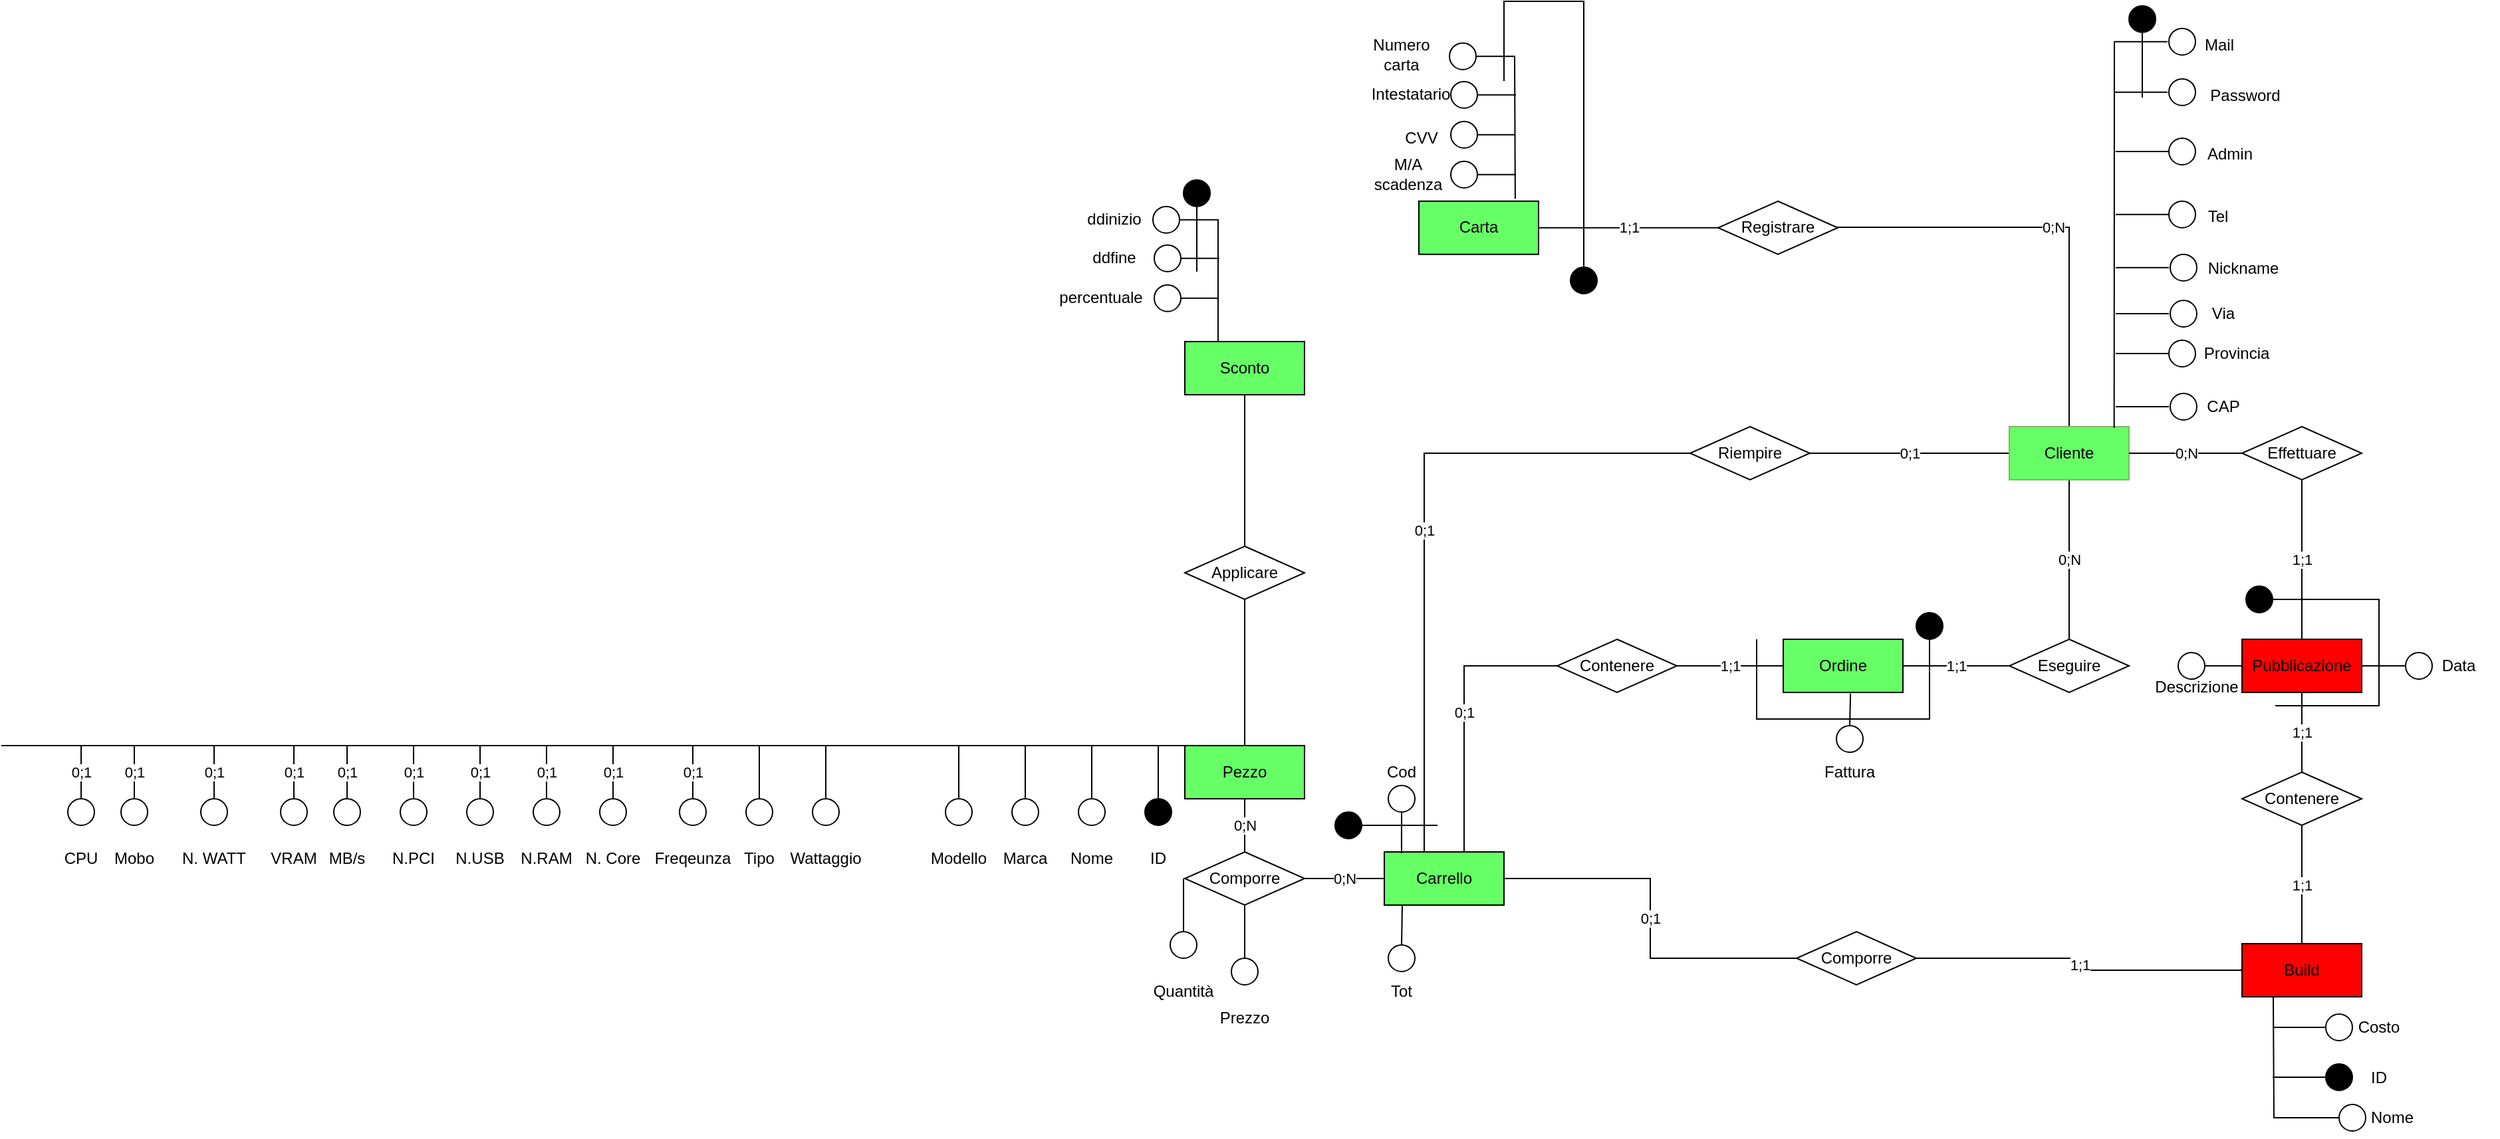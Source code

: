 <mxfile version="18.0.1" type="device" pages="3"><diagram id="FWBnXCabbHBzabaNncW-" name="Pagina-1"><mxGraphModel dx="1740" dy="1961" grid="1" gridSize="10" guides="1" tooltips="1" connect="1" arrows="1" fold="1" page="1" pageScale="1" pageWidth="827" pageHeight="1169" math="0" shadow="0"><root><mxCell id="0"/><mxCell id="1" parent="0"/><mxCell id="ofU9b3XSw7O_0wXjyeTm-33" value="0;N" style="edgeStyle=orthogonalEdgeStyle;rounded=0;orthogonalLoop=1;jettySize=auto;html=1;endArrow=none;endFill=0;fillColor=#212121;" parent="1" source="ofU9b3XSw7O_0wXjyeTm-1" target="ofU9b3XSw7O_0wXjyeTm-2" edge="1"><mxGeometry relative="1" as="geometry"/></mxCell><mxCell id="tR_3Lt066zi7M4EgL-fB-45" style="edgeStyle=orthogonalEdgeStyle;rounded=0;orthogonalLoop=1;jettySize=auto;html=1;endArrow=none;endFill=0;" parent="1" source="ofU9b3XSw7O_0wXjyeTm-1" edge="1"><mxGeometry relative="1" as="geometry"><mxPoint x="125" y="210" as="targetPoint"/></mxGeometry></mxCell><mxCell id="ofU9b3XSw7O_0wXjyeTm-1" value="Pezzo" style="rounded=0;whiteSpace=wrap;html=1;fillColor=#66FF66;" parent="1" vertex="1"><mxGeometry x="80" y="320" width="90" height="40" as="geometry"/></mxCell><mxCell id="ofU9b3XSw7O_0wXjyeTm-34" value="0;N" style="edgeStyle=orthogonalEdgeStyle;rounded=0;orthogonalLoop=1;jettySize=auto;html=1;entryX=0;entryY=0.5;entryDx=0;entryDy=0;endArrow=none;endFill=0;fillColor=#212121;" parent="1" source="ofU9b3XSw7O_0wXjyeTm-2" target="ofU9b3XSw7O_0wXjyeTm-4" edge="1"><mxGeometry relative="1" as="geometry"/></mxCell><mxCell id="ofU9b3XSw7O_0wXjyeTm-2" value="Comporre" style="rhombus;whiteSpace=wrap;html=1;" parent="1" vertex="1"><mxGeometry x="80" y="400" width="90" height="40" as="geometry"/></mxCell><mxCell id="ofU9b3XSw7O_0wXjyeTm-35" value="0;1" style="edgeStyle=orthogonalEdgeStyle;rounded=0;orthogonalLoop=1;jettySize=auto;html=1;endArrow=none;endFill=0;fillColor=#212121;" parent="1" source="ofU9b3XSw7O_0wXjyeTm-4" target="ofU9b3XSw7O_0wXjyeTm-9" edge="1"><mxGeometry relative="1" as="geometry"><Array as="points"><mxPoint x="290" y="260"/></Array></mxGeometry></mxCell><mxCell id="tR_3Lt066zi7M4EgL-fB-105" value="0;1" style="edgeStyle=orthogonalEdgeStyle;rounded=0;orthogonalLoop=1;jettySize=auto;html=1;entryX=0;entryY=0.5;entryDx=0;entryDy=0;endArrow=none;endFill=0;" parent="1" source="ofU9b3XSw7O_0wXjyeTm-4" target="tR_3Lt066zi7M4EgL-fB-104" edge="1"><mxGeometry relative="1" as="geometry"/></mxCell><mxCell id="ofU9b3XSw7O_0wXjyeTm-4" value="Carrello" style="rounded=0;whiteSpace=wrap;html=1;fillColor=#66FF66;" parent="1" vertex="1"><mxGeometry x="230" y="400" width="90" height="40" as="geometry"/></mxCell><mxCell id="ofU9b3XSw7O_0wXjyeTm-7" value="Build" style="rounded=0;whiteSpace=wrap;html=1;fillColor=#FF0000;" parent="1" vertex="1"><mxGeometry x="875" y="469" width="90" height="40" as="geometry"/></mxCell><mxCell id="ofU9b3XSw7O_0wXjyeTm-14" value="1;1" style="edgeStyle=orthogonalEdgeStyle;rounded=0;orthogonalLoop=1;jettySize=auto;html=1;endArrow=none;endFill=0;fillColor=#212121;" parent="1" source="ofU9b3XSw7O_0wXjyeTm-9" target="ofU9b3XSw7O_0wXjyeTm-12" edge="1"><mxGeometry relative="1" as="geometry"/></mxCell><mxCell id="ofU9b3XSw7O_0wXjyeTm-9" value="Contenere" style="rhombus;whiteSpace=wrap;html=1;" parent="1" vertex="1"><mxGeometry x="360" y="240" width="90" height="40" as="geometry"/></mxCell><mxCell id="ofU9b3XSw7O_0wXjyeTm-20" value="0;1" style="edgeStyle=orthogonalEdgeStyle;rounded=0;orthogonalLoop=1;jettySize=auto;html=1;entryX=0;entryY=0.5;entryDx=0;entryDy=0;endArrow=none;endFill=0;fillColor=#212121;" parent="1" source="ofU9b3XSw7O_0wXjyeTm-10" target="ofU9b3XSw7O_0wXjyeTm-18" edge="1"><mxGeometry relative="1" as="geometry"/></mxCell><mxCell id="ofU9b3XSw7O_0wXjyeTm-36" value="0;1" style="edgeStyle=orthogonalEdgeStyle;rounded=0;orthogonalLoop=1;jettySize=auto;html=1;entryX=0.5;entryY=0;entryDx=0;entryDy=0;endArrow=none;endFill=0;fillColor=#212121;" parent="1" source="ofU9b3XSw7O_0wXjyeTm-10" target="ofU9b3XSw7O_0wXjyeTm-4" edge="1"><mxGeometry relative="1" as="geometry"><Array as="points"><mxPoint x="260" y="100"/><mxPoint x="260" y="400"/></Array></mxGeometry></mxCell><mxCell id="ofU9b3XSw7O_0wXjyeTm-10" value="Riempire" style="rhombus;whiteSpace=wrap;html=1;" parent="1" vertex="1"><mxGeometry x="460" y="80" width="90" height="40" as="geometry"/></mxCell><mxCell id="ofU9b3XSw7O_0wXjyeTm-12" value="Ordine" style="rounded=0;whiteSpace=wrap;html=1;fillColor=#66FF66;" parent="1" vertex="1"><mxGeometry x="530" y="240" width="90" height="40" as="geometry"/></mxCell><mxCell id="ofU9b3XSw7O_0wXjyeTm-15" value="1;1" style="edgeStyle=orthogonalEdgeStyle;rounded=0;orthogonalLoop=1;jettySize=auto;html=1;endArrow=none;endFill=0;fillColor=#212121;" parent="1" source="ofU9b3XSw7O_0wXjyeTm-13" target="ofU9b3XSw7O_0wXjyeTm-12" edge="1"><mxGeometry relative="1" as="geometry"/></mxCell><mxCell id="ofU9b3XSw7O_0wXjyeTm-19" value="0;N" style="edgeStyle=orthogonalEdgeStyle;rounded=0;orthogonalLoop=1;jettySize=auto;html=1;entryX=0.5;entryY=1;entryDx=0;entryDy=0;endArrow=none;endFill=0;fillColor=#212121;" parent="1" source="ofU9b3XSw7O_0wXjyeTm-13" target="ofU9b3XSw7O_0wXjyeTm-18" edge="1"><mxGeometry relative="1" as="geometry"/></mxCell><mxCell id="ofU9b3XSw7O_0wXjyeTm-13" value="Eseguire" style="rhombus;whiteSpace=wrap;html=1;" parent="1" vertex="1"><mxGeometry x="700" y="240" width="90" height="40" as="geometry"/></mxCell><mxCell id="tR_3Lt066zi7M4EgL-fB-108" value="0;N" style="edgeStyle=orthogonalEdgeStyle;rounded=0;orthogonalLoop=1;jettySize=auto;html=1;endArrow=none;endFill=0;" parent="1" source="ofU9b3XSw7O_0wXjyeTm-18" edge="1"><mxGeometry relative="1" as="geometry"><mxPoint x="570" y="-70" as="targetPoint"/><Array as="points"><mxPoint x="745" y="-70"/></Array></mxGeometry></mxCell><mxCell id="ofU9b3XSw7O_0wXjyeTm-18" value="Cliente" style="rounded=0;whiteSpace=wrap;html=1;fillColor=#66FF66;strokeColor=#82b366;" parent="1" vertex="1"><mxGeometry x="700" y="80" width="90" height="40" as="geometry"/></mxCell><mxCell id="ofU9b3XSw7O_0wXjyeTm-41" value="1;1" style="edgeStyle=orthogonalEdgeStyle;rounded=0;orthogonalLoop=1;jettySize=auto;html=1;endArrow=none;endFill=0;fillColor=#212121;entryX=0.5;entryY=0;entryDx=0;entryDy=0;" parent="1" source="ofU9b3XSw7O_0wXjyeTm-25" target="ofU9b3XSw7O_0wXjyeTm-30" edge="1"><mxGeometry relative="1" as="geometry"><Array as="points"/><mxPoint x="920" y="410" as="targetPoint"/></mxGeometry></mxCell><mxCell id="ofU9b3XSw7O_0wXjyeTm-25" value="Pubblicazione" style="rounded=0;whiteSpace=wrap;html=1;fillColor=#FF0000;" parent="1" vertex="1"><mxGeometry x="875" y="240" width="90" height="40" as="geometry"/></mxCell><mxCell id="ofU9b3XSw7O_0wXjyeTm-38" value="0;N" style="edgeStyle=orthogonalEdgeStyle;rounded=0;orthogonalLoop=1;jettySize=auto;html=1;endArrow=none;endFill=0;fillColor=#212121;" parent="1" source="ofU9b3XSw7O_0wXjyeTm-26" target="ofU9b3XSw7O_0wXjyeTm-18" edge="1"><mxGeometry relative="1" as="geometry"/></mxCell><mxCell id="ofU9b3XSw7O_0wXjyeTm-39" value="1;1" style="edgeStyle=orthogonalEdgeStyle;rounded=0;orthogonalLoop=1;jettySize=auto;html=1;endArrow=none;endFill=0;fillColor=#212121;" parent="1" source="ofU9b3XSw7O_0wXjyeTm-26" target="ofU9b3XSw7O_0wXjyeTm-25" edge="1"><mxGeometry relative="1" as="geometry"/></mxCell><mxCell id="ofU9b3XSw7O_0wXjyeTm-26" value="Effettuare" style="rhombus;whiteSpace=wrap;html=1;" parent="1" vertex="1"><mxGeometry x="875" y="80" width="90" height="40" as="geometry"/></mxCell><mxCell id="ofU9b3XSw7O_0wXjyeTm-32" value="1;1" style="edgeStyle=orthogonalEdgeStyle;rounded=0;orthogonalLoop=1;jettySize=auto;html=1;endArrow=none;endFill=0;fillColor=#212121;exitX=0.5;exitY=1;exitDx=0;exitDy=0;entryX=0.5;entryY=0;entryDx=0;entryDy=0;" parent="1" source="ofU9b3XSw7O_0wXjyeTm-30" target="ofU9b3XSw7O_0wXjyeTm-7" edge="1"><mxGeometry relative="1" as="geometry"><mxPoint x="1138" y="489" as="sourcePoint"/><mxPoint x="1010" y="489" as="targetPoint"/></mxGeometry></mxCell><mxCell id="ofU9b3XSw7O_0wXjyeTm-30" value="Contenere" style="rhombus;whiteSpace=wrap;html=1;" parent="1" vertex="1"><mxGeometry x="875" y="340" width="90" height="40" as="geometry"/></mxCell><mxCell id="0aixCMXjs8IetjoY6UqO-1" value="" style="endArrow=none;html=1;rounded=0;exitX=0;exitY=0;exitDx=0;exitDy=0;" parent="1" source="ofU9b3XSw7O_0wXjyeTm-1" edge="1"><mxGeometry width="50" height="50" relative="1" as="geometry"><mxPoint x="510" y="310" as="sourcePoint"/><mxPoint x="-810" y="320" as="targetPoint"/></mxGeometry></mxCell><mxCell id="0aixCMXjs8IetjoY6UqO-2" value="" style="endArrow=none;html=1;rounded=0;entryX=0.144;entryY=0.025;entryDx=0;entryDy=0;entryPerimeter=0;exitX=0.5;exitY=1;exitDx=0;exitDy=0;" parent="1" source="0aixCMXjs8IetjoY6UqO-3" target="ofU9b3XSw7O_0wXjyeTm-4" edge="1"><mxGeometry width="50" height="50" relative="1" as="geometry"><mxPoint x="370" y="-110" as="sourcePoint"/><mxPoint x="370" y="-150" as="targetPoint"/></mxGeometry></mxCell><mxCell id="0aixCMXjs8IetjoY6UqO-3" value="" style="ellipse;whiteSpace=wrap;html=1;aspect=fixed;" parent="1" vertex="1"><mxGeometry x="233" y="350" width="20" height="20" as="geometry"/></mxCell><mxCell id="0aixCMXjs8IetjoY6UqO-4" value="Cod" style="text;html=1;strokeColor=none;fillColor=none;align=center;verticalAlign=middle;whiteSpace=wrap;rounded=0;" parent="1" vertex="1"><mxGeometry x="213" y="325" width="60" height="30" as="geometry"/></mxCell><mxCell id="0aixCMXjs8IetjoY6UqO-5" value="" style="endArrow=none;html=1;rounded=0;" parent="1" edge="1"><mxGeometry width="50" height="50" relative="1" as="geometry"><mxPoint x="60" y="360" as="sourcePoint"/><mxPoint x="60" y="320" as="targetPoint"/></mxGeometry></mxCell><mxCell id="0aixCMXjs8IetjoY6UqO-6" value="" style="ellipse;whiteSpace=wrap;html=1;aspect=fixed;fillColor=#000000;" parent="1" vertex="1"><mxGeometry x="50" y="360" width="20" height="20" as="geometry"/></mxCell><mxCell id="0aixCMXjs8IetjoY6UqO-7" value="ID" style="text;html=1;strokeColor=none;fillColor=none;align=center;verticalAlign=middle;whiteSpace=wrap;rounded=0;" parent="1" vertex="1"><mxGeometry x="30" y="390" width="60" height="30" as="geometry"/></mxCell><mxCell id="0aixCMXjs8IetjoY6UqO-8" value="" style="endArrow=none;html=1;rounded=0;" parent="1" edge="1"><mxGeometry width="50" height="50" relative="1" as="geometry"><mxPoint x="10" y="360" as="sourcePoint"/><mxPoint x="10" y="320" as="targetPoint"/></mxGeometry></mxCell><mxCell id="0aixCMXjs8IetjoY6UqO-9" value="" style="ellipse;whiteSpace=wrap;html=1;aspect=fixed;" parent="1" vertex="1"><mxGeometry y="360" width="20" height="20" as="geometry"/></mxCell><mxCell id="0aixCMXjs8IetjoY6UqO-10" value="Nome" style="text;html=1;strokeColor=none;fillColor=none;align=center;verticalAlign=middle;whiteSpace=wrap;rounded=0;" parent="1" vertex="1"><mxGeometry x="-20" y="390" width="60" height="30" as="geometry"/></mxCell><mxCell id="0aixCMXjs8IetjoY6UqO-11" value="" style="endArrow=none;html=1;rounded=0;" parent="1" edge="1"><mxGeometry width="50" height="50" relative="1" as="geometry"><mxPoint x="-40" y="360" as="sourcePoint"/><mxPoint x="-40" y="320" as="targetPoint"/></mxGeometry></mxCell><mxCell id="0aixCMXjs8IetjoY6UqO-12" value="" style="ellipse;whiteSpace=wrap;html=1;aspect=fixed;" parent="1" vertex="1"><mxGeometry x="-50" y="360" width="20" height="20" as="geometry"/></mxCell><mxCell id="0aixCMXjs8IetjoY6UqO-13" value="Marca" style="text;html=1;strokeColor=none;fillColor=none;align=center;verticalAlign=middle;whiteSpace=wrap;rounded=0;" parent="1" vertex="1"><mxGeometry x="-70" y="390" width="60" height="30" as="geometry"/></mxCell><mxCell id="0aixCMXjs8IetjoY6UqO-14" value="" style="endArrow=none;html=1;rounded=0;" parent="1" edge="1"><mxGeometry width="50" height="50" relative="1" as="geometry"><mxPoint x="-90" y="360" as="sourcePoint"/><mxPoint x="-90" y="320" as="targetPoint"/></mxGeometry></mxCell><mxCell id="0aixCMXjs8IetjoY6UqO-15" value="" style="ellipse;whiteSpace=wrap;html=1;aspect=fixed;" parent="1" vertex="1"><mxGeometry x="-100" y="360" width="20" height="20" as="geometry"/></mxCell><mxCell id="0aixCMXjs8IetjoY6UqO-16" value="Modello" style="text;html=1;strokeColor=none;fillColor=none;align=center;verticalAlign=middle;whiteSpace=wrap;rounded=0;" parent="1" vertex="1"><mxGeometry x="-120" y="390" width="60" height="30" as="geometry"/></mxCell><mxCell id="0aixCMXjs8IetjoY6UqO-20" value="" style="endArrow=none;html=1;rounded=0;entryX=0.25;entryY=1;entryDx=0;entryDy=0;exitX=0.5;exitY=0;exitDx=0;exitDy=0;" parent="1" source="0aixCMXjs8IetjoY6UqO-27" edge="1"><mxGeometry width="50" height="50" relative="1" as="geometry"><mxPoint x="244" y="490" as="sourcePoint"/><mxPoint x="243.5" y="440" as="targetPoint"/></mxGeometry></mxCell><mxCell id="0aixCMXjs8IetjoY6UqO-23" value="" style="endArrow=none;html=1;rounded=0;" parent="1" edge="1"><mxGeometry width="50" height="50" relative="1" as="geometry"><mxPoint x="210" y="380" as="sourcePoint"/><mxPoint x="270" y="380" as="targetPoint"/></mxGeometry></mxCell><mxCell id="0aixCMXjs8IetjoY6UqO-26" value="" style="ellipse;whiteSpace=wrap;html=1;aspect=fixed;fillColor=#000000;" parent="1" vertex="1"><mxGeometry x="193" y="370" width="20" height="20" as="geometry"/></mxCell><mxCell id="0aixCMXjs8IetjoY6UqO-27" value="" style="ellipse;whiteSpace=wrap;html=1;aspect=fixed;" parent="1" vertex="1"><mxGeometry x="233" y="470" width="20" height="20" as="geometry"/></mxCell><mxCell id="0aixCMXjs8IetjoY6UqO-28" value="Tot" style="text;html=1;strokeColor=none;fillColor=none;align=center;verticalAlign=middle;whiteSpace=wrap;rounded=0;" parent="1" vertex="1"><mxGeometry x="213" y="490" width="60" height="30" as="geometry"/></mxCell><mxCell id="0aixCMXjs8IetjoY6UqO-29" value="" style="endArrow=none;html=1;rounded=0;entryX=0.25;entryY=1;entryDx=0;entryDy=0;" parent="1" edge="1"><mxGeometry width="50" height="50" relative="1" as="geometry"><mxPoint x="950" y="600" as="sourcePoint"/><mxPoint x="898.5" y="509" as="targetPoint"/><Array as="points"><mxPoint x="899" y="600"/></Array></mxGeometry></mxCell><mxCell id="0aixCMXjs8IetjoY6UqO-30" value="" style="ellipse;whiteSpace=wrap;html=1;aspect=fixed;" parent="1" vertex="1"><mxGeometry x="948" y="590" width="20" height="20" as="geometry"/></mxCell><mxCell id="0aixCMXjs8IetjoY6UqO-31" value="Nome" style="text;html=1;strokeColor=none;fillColor=none;align=center;verticalAlign=middle;whiteSpace=wrap;rounded=0;" parent="1" vertex="1"><mxGeometry x="958" y="585" width="60" height="30" as="geometry"/></mxCell><mxCell id="0aixCMXjs8IetjoY6UqO-32" value="" style="endArrow=none;html=1;rounded=0;" parent="1" edge="1"><mxGeometry width="50" height="50" relative="1" as="geometry"><mxPoint x="938" y="532" as="sourcePoint"/><mxPoint x="898" y="532" as="targetPoint"/></mxGeometry></mxCell><mxCell id="0aixCMXjs8IetjoY6UqO-33" value="" style="ellipse;whiteSpace=wrap;html=1;aspect=fixed;" parent="1" vertex="1"><mxGeometry x="938" y="522" width="20" height="20" as="geometry"/></mxCell><mxCell id="0aixCMXjs8IetjoY6UqO-34" value="Costo" style="text;html=1;strokeColor=none;fillColor=none;align=center;verticalAlign=middle;whiteSpace=wrap;rounded=0;" parent="1" vertex="1"><mxGeometry x="948" y="517" width="60" height="30" as="geometry"/></mxCell><mxCell id="0aixCMXjs8IetjoY6UqO-38" value="" style="endArrow=none;html=1;rounded=0;startArrow=none;exitX=0;exitY=0.5;exitDx=0;exitDy=0;" parent="1" source="0aixCMXjs8IetjoY6UqO-39" edge="1"><mxGeometry width="50" height="50" relative="1" as="geometry"><mxPoint x="1005" y="260" as="sourcePoint"/><mxPoint x="965" y="260" as="targetPoint"/></mxGeometry></mxCell><mxCell id="0aixCMXjs8IetjoY6UqO-40" value="" style="endArrow=none;html=1;rounded=0;" parent="1" edge="1"><mxGeometry width="50" height="50" relative="1" as="geometry"><mxPoint x="898" y="210" as="sourcePoint"/><mxPoint x="900" y="290" as="targetPoint"/><Array as="points"><mxPoint x="978" y="210"/><mxPoint x="978" y="290"/></Array></mxGeometry></mxCell><mxCell id="0aixCMXjs8IetjoY6UqO-41" value="" style="ellipse;whiteSpace=wrap;html=1;aspect=fixed;fillColor=#000000;" parent="1" vertex="1"><mxGeometry x="878" y="200" width="20" height="20" as="geometry"/></mxCell><mxCell id="0aixCMXjs8IetjoY6UqO-42" value="Data" style="text;html=1;strokeColor=none;fillColor=none;align=center;verticalAlign=middle;whiteSpace=wrap;rounded=0;" parent="1" vertex="1"><mxGeometry x="1008" y="245" width="60" height="30" as="geometry"/></mxCell><mxCell id="0aixCMXjs8IetjoY6UqO-43" value="" style="ellipse;whiteSpace=wrap;html=1;aspect=fixed;" parent="1" vertex="1"><mxGeometry x="827" y="250" width="20" height="20" as="geometry"/></mxCell><mxCell id="0aixCMXjs8IetjoY6UqO-44" value="" style="endArrow=none;html=1;rounded=0;entryX=1;entryY=0.5;entryDx=0;entryDy=0;" parent="1" target="0aixCMXjs8IetjoY6UqO-43" edge="1"><mxGeometry width="50" height="50" relative="1" as="geometry"><mxPoint x="875" y="260" as="sourcePoint"/><mxPoint x="850" y="260" as="targetPoint"/></mxGeometry></mxCell><mxCell id="0aixCMXjs8IetjoY6UqO-45" value="Descrizione" style="text;html=1;strokeColor=none;fillColor=none;align=center;verticalAlign=middle;whiteSpace=wrap;rounded=0;" parent="1" vertex="1"><mxGeometry x="811" y="261" width="60" height="30" as="geometry"/></mxCell><mxCell id="0aixCMXjs8IetjoY6UqO-39" value="" style="ellipse;whiteSpace=wrap;html=1;aspect=fixed;" parent="1" vertex="1"><mxGeometry x="998" y="250" width="20" height="20" as="geometry"/></mxCell><mxCell id="0aixCMXjs8IetjoY6UqO-47" value="" style="endArrow=none;html=1;rounded=0;entryX=0.876;entryY=0.021;entryDx=0;entryDy=0;entryPerimeter=0;" parent="1" target="ofU9b3XSw7O_0wXjyeTm-18" edge="1"><mxGeometry width="50" height="50" relative="1" as="geometry"><mxPoint x="779" y="-210" as="sourcePoint"/><mxPoint x="810" y="70" as="targetPoint"/></mxGeometry></mxCell><mxCell id="0aixCMXjs8IetjoY6UqO-88" value="" style="ellipse;whiteSpace=wrap;html=1;aspect=fixed;" parent="1" vertex="1"><mxGeometry x="570" y="305" width="20" height="20" as="geometry"/></mxCell><mxCell id="0aixCMXjs8IetjoY6UqO-89" value="Fattura" style="text;html=1;strokeColor=none;fillColor=none;align=center;verticalAlign=middle;whiteSpace=wrap;rounded=0;" parent="1" vertex="1"><mxGeometry x="550" y="325" width="60" height="30" as="geometry"/></mxCell><mxCell id="0aixCMXjs8IetjoY6UqO-90" value="" style="endArrow=none;html=1;rounded=0;entryX=0.562;entryY=1.021;entryDx=0;entryDy=0;entryPerimeter=0;exitX=0.5;exitY=0;exitDx=0;exitDy=0;" parent="1" source="0aixCMXjs8IetjoY6UqO-88" target="ofU9b3XSw7O_0wXjyeTm-12" edge="1"><mxGeometry width="50" height="50" relative="1" as="geometry"><mxPoint x="540" y="340" as="sourcePoint"/><mxPoint x="590" y="290" as="targetPoint"/></mxGeometry></mxCell><mxCell id="0aixCMXjs8IetjoY6UqO-91" value="" style="endArrow=none;html=1;rounded=0;" parent="1" edge="1"><mxGeometry width="50" height="50" relative="1" as="geometry"><mxPoint x="510" y="240" as="sourcePoint"/><mxPoint x="640" y="240" as="targetPoint"/><Array as="points"><mxPoint x="510" y="300"/><mxPoint x="640" y="300"/></Array></mxGeometry></mxCell><mxCell id="0aixCMXjs8IetjoY6UqO-92" value="" style="ellipse;whiteSpace=wrap;html=1;aspect=fixed;fillColor=#000000;" parent="1" vertex="1"><mxGeometry x="630" y="220" width="20" height="20" as="geometry"/></mxCell><mxCell id="vQUzYkPqWcPCwdMcP2kW-74" value="" style="ellipse;whiteSpace=wrap;html=1;aspect=fixed;" parent="1" vertex="1"><mxGeometry x="-200" y="360" width="20" height="20" as="geometry"/></mxCell><mxCell id="vQUzYkPqWcPCwdMcP2kW-75" value="Wattaggio" style="text;html=1;strokeColor=none;fillColor=none;align=center;verticalAlign=middle;whiteSpace=wrap;rounded=0;" parent="1" vertex="1"><mxGeometry x="-220" y="390" width="60" height="30" as="geometry"/></mxCell><mxCell id="vQUzYkPqWcPCwdMcP2kW-76" value="" style="endArrow=none;html=1;rounded=0;" parent="1" edge="1"><mxGeometry width="50" height="50" relative="1" as="geometry"><mxPoint x="-190.0" y="360" as="sourcePoint"/><mxPoint x="-190.0" y="320" as="targetPoint"/></mxGeometry></mxCell><mxCell id="tR_3Lt066zi7M4EgL-fB-3" value="" style="endArrow=none;html=1;rounded=0;" parent="1" edge="1"><mxGeometry width="50" height="50" relative="1" as="geometry"><mxPoint x="-240" y="360" as="sourcePoint"/><mxPoint x="-240" y="320" as="targetPoint"/></mxGeometry></mxCell><mxCell id="tR_3Lt066zi7M4EgL-fB-4" value="" style="ellipse;whiteSpace=wrap;html=1;aspect=fixed;" parent="1" vertex="1"><mxGeometry x="-250" y="360" width="20" height="20" as="geometry"/></mxCell><mxCell id="tR_3Lt066zi7M4EgL-fB-5" value="&lt;div&gt;Tipo&lt;/div&gt;" style="text;html=1;strokeColor=none;fillColor=none;align=center;verticalAlign=middle;whiteSpace=wrap;rounded=0;" parent="1" vertex="1"><mxGeometry x="-270" y="390" width="60" height="30" as="geometry"/></mxCell><mxCell id="tR_3Lt066zi7M4EgL-fB-6" value="&lt;div&gt;0;1&lt;/div&gt;" style="endArrow=none;html=1;rounded=0;" parent="1" edge="1"><mxGeometry width="50" height="50" relative="1" as="geometry"><mxPoint x="-290" y="360" as="sourcePoint"/><mxPoint x="-290" y="320" as="targetPoint"/></mxGeometry></mxCell><mxCell id="tR_3Lt066zi7M4EgL-fB-7" value="" style="ellipse;whiteSpace=wrap;html=1;aspect=fixed;" parent="1" vertex="1"><mxGeometry x="-300" y="360" width="20" height="20" as="geometry"/></mxCell><mxCell id="tR_3Lt066zi7M4EgL-fB-8" value="Freqeunza" style="text;html=1;strokeColor=none;fillColor=none;align=center;verticalAlign=middle;whiteSpace=wrap;rounded=0;" parent="1" vertex="1"><mxGeometry x="-320" y="390" width="60" height="30" as="geometry"/></mxCell><mxCell id="tR_3Lt066zi7M4EgL-fB-9" value="0;1" style="endArrow=none;html=1;rounded=0;" parent="1" edge="1"><mxGeometry width="50" height="50" relative="1" as="geometry"><mxPoint x="-350" y="360" as="sourcePoint"/><mxPoint x="-350" y="320" as="targetPoint"/></mxGeometry></mxCell><mxCell id="tR_3Lt066zi7M4EgL-fB-10" value="" style="ellipse;whiteSpace=wrap;html=1;aspect=fixed;" parent="1" vertex="1"><mxGeometry x="-360" y="360" width="20" height="20" as="geometry"/></mxCell><mxCell id="tR_3Lt066zi7M4EgL-fB-11" value="N. Core" style="text;html=1;strokeColor=none;fillColor=none;align=center;verticalAlign=middle;whiteSpace=wrap;rounded=0;" parent="1" vertex="1"><mxGeometry x="-380" y="390" width="60" height="30" as="geometry"/></mxCell><mxCell id="tR_3Lt066zi7M4EgL-fB-12" value="0;1" style="endArrow=none;html=1;rounded=0;" parent="1" edge="1"><mxGeometry width="50" height="50" relative="1" as="geometry"><mxPoint x="-400" y="360" as="sourcePoint"/><mxPoint x="-400" y="320" as="targetPoint"/></mxGeometry></mxCell><mxCell id="tR_3Lt066zi7M4EgL-fB-13" value="" style="ellipse;whiteSpace=wrap;html=1;aspect=fixed;" parent="1" vertex="1"><mxGeometry x="-410" y="360" width="20" height="20" as="geometry"/></mxCell><mxCell id="tR_3Lt066zi7M4EgL-fB-14" value="N.RAM" style="text;html=1;strokeColor=none;fillColor=none;align=center;verticalAlign=middle;whiteSpace=wrap;rounded=0;" parent="1" vertex="1"><mxGeometry x="-430" y="390" width="60" height="30" as="geometry"/></mxCell><mxCell id="tR_3Lt066zi7M4EgL-fB-15" value="0;1" style="endArrow=none;html=1;rounded=0;" parent="1" edge="1"><mxGeometry width="50" height="50" relative="1" as="geometry"><mxPoint x="-450" y="360" as="sourcePoint"/><mxPoint x="-450" y="320" as="targetPoint"/></mxGeometry></mxCell><mxCell id="tR_3Lt066zi7M4EgL-fB-16" value="" style="ellipse;whiteSpace=wrap;html=1;aspect=fixed;" parent="1" vertex="1"><mxGeometry x="-460" y="360" width="20" height="20" as="geometry"/></mxCell><mxCell id="tR_3Lt066zi7M4EgL-fB-17" value="N.USB" style="text;html=1;strokeColor=none;fillColor=none;align=center;verticalAlign=middle;whiteSpace=wrap;rounded=0;" parent="1" vertex="1"><mxGeometry x="-480" y="390" width="60" height="30" as="geometry"/></mxCell><mxCell id="tR_3Lt066zi7M4EgL-fB-18" value="0;1" style="endArrow=none;html=1;rounded=0;" parent="1" edge="1"><mxGeometry width="50" height="50" relative="1" as="geometry"><mxPoint x="-500" y="360" as="sourcePoint"/><mxPoint x="-500" y="320" as="targetPoint"/></mxGeometry></mxCell><mxCell id="tR_3Lt066zi7M4EgL-fB-19" value="" style="ellipse;whiteSpace=wrap;html=1;aspect=fixed;" parent="1" vertex="1"><mxGeometry x="-510" y="360" width="20" height="20" as="geometry"/></mxCell><mxCell id="tR_3Lt066zi7M4EgL-fB-20" value="&lt;div&gt;N.PCI&lt;/div&gt;" style="text;html=1;strokeColor=none;fillColor=none;align=center;verticalAlign=middle;whiteSpace=wrap;rounded=0;" parent="1" vertex="1"><mxGeometry x="-530" y="390" width="60" height="30" as="geometry"/></mxCell><mxCell id="tR_3Lt066zi7M4EgL-fB-24" value="0;1" style="endArrow=none;html=1;rounded=0;" parent="1" edge="1"><mxGeometry width="50" height="50" relative="1" as="geometry"><mxPoint x="-550" y="360" as="sourcePoint"/><mxPoint x="-550" y="320" as="targetPoint"/></mxGeometry></mxCell><mxCell id="tR_3Lt066zi7M4EgL-fB-25" value="" style="ellipse;whiteSpace=wrap;html=1;aspect=fixed;" parent="1" vertex="1"><mxGeometry x="-560" y="360" width="20" height="20" as="geometry"/></mxCell><mxCell id="tR_3Lt066zi7M4EgL-fB-26" value="MB/s" style="text;html=1;strokeColor=none;fillColor=none;align=center;verticalAlign=middle;whiteSpace=wrap;rounded=0;" parent="1" vertex="1"><mxGeometry x="-580" y="390" width="60" height="30" as="geometry"/></mxCell><mxCell id="tR_3Lt066zi7M4EgL-fB-30" value="0;1" style="endArrow=none;html=1;rounded=0;" parent="1" edge="1"><mxGeometry width="50" height="50" relative="1" as="geometry"><mxPoint x="-590" y="360" as="sourcePoint"/><mxPoint x="-590" y="320" as="targetPoint"/></mxGeometry></mxCell><mxCell id="tR_3Lt066zi7M4EgL-fB-31" value="" style="ellipse;whiteSpace=wrap;html=1;aspect=fixed;" parent="1" vertex="1"><mxGeometry x="-600" y="360" width="20" height="20" as="geometry"/></mxCell><mxCell id="tR_3Lt066zi7M4EgL-fB-32" value="VRAM" style="text;html=1;strokeColor=none;fillColor=none;align=center;verticalAlign=middle;whiteSpace=wrap;rounded=0;" parent="1" vertex="1"><mxGeometry x="-620" y="390" width="60" height="30" as="geometry"/></mxCell><mxCell id="tR_3Lt066zi7M4EgL-fB-33" value="0;1" style="endArrow=none;html=1;rounded=0;" parent="1" edge="1"><mxGeometry width="50" height="50" relative="1" as="geometry"><mxPoint x="-650" y="360" as="sourcePoint"/><mxPoint x="-650" y="320" as="targetPoint"/></mxGeometry></mxCell><mxCell id="tR_3Lt066zi7M4EgL-fB-34" value="" style="ellipse;whiteSpace=wrap;html=1;aspect=fixed;" parent="1" vertex="1"><mxGeometry x="-660" y="360" width="20" height="20" as="geometry"/></mxCell><mxCell id="tR_3Lt066zi7M4EgL-fB-35" value="N. WATT" style="text;html=1;strokeColor=none;fillColor=none;align=center;verticalAlign=middle;whiteSpace=wrap;rounded=0;" parent="1" vertex="1"><mxGeometry x="-680" y="390" width="60" height="30" as="geometry"/></mxCell><mxCell id="tR_3Lt066zi7M4EgL-fB-36" value="0;1" style="endArrow=none;html=1;rounded=0;" parent="1" edge="1"><mxGeometry width="50" height="50" relative="1" as="geometry"><mxPoint x="-710" y="360" as="sourcePoint"/><mxPoint x="-710" y="320" as="targetPoint"/></mxGeometry></mxCell><mxCell id="tR_3Lt066zi7M4EgL-fB-37" value="" style="ellipse;whiteSpace=wrap;html=1;aspect=fixed;" parent="1" vertex="1"><mxGeometry x="-720" y="360" width="20" height="20" as="geometry"/></mxCell><mxCell id="tR_3Lt066zi7M4EgL-fB-38" value="Mobo" style="text;html=1;strokeColor=none;fillColor=none;align=center;verticalAlign=middle;whiteSpace=wrap;rounded=0;" parent="1" vertex="1"><mxGeometry x="-740" y="390" width="60" height="30" as="geometry"/></mxCell><mxCell id="tR_3Lt066zi7M4EgL-fB-42" value="0;1" style="endArrow=none;html=1;rounded=0;" parent="1" edge="1"><mxGeometry width="50" height="50" relative="1" as="geometry"><mxPoint x="-750" y="360" as="sourcePoint"/><mxPoint x="-750" y="320" as="targetPoint"/></mxGeometry></mxCell><mxCell id="tR_3Lt066zi7M4EgL-fB-43" value="" style="ellipse;whiteSpace=wrap;html=1;aspect=fixed;" parent="1" vertex="1"><mxGeometry x="-760" y="360" width="20" height="20" as="geometry"/></mxCell><mxCell id="tR_3Lt066zi7M4EgL-fB-44" value="CPU" style="text;html=1;strokeColor=none;fillColor=none;align=center;verticalAlign=middle;whiteSpace=wrap;rounded=0;" parent="1" vertex="1"><mxGeometry x="-780" y="390" width="60" height="30" as="geometry"/></mxCell><mxCell id="tR_3Lt066zi7M4EgL-fB-47" style="edgeStyle=orthogonalEdgeStyle;rounded=0;orthogonalLoop=1;jettySize=auto;html=1;endArrow=none;endFill=0;" parent="1" source="tR_3Lt066zi7M4EgL-fB-46" target="tR_3Lt066zi7M4EgL-fB-48" edge="1"><mxGeometry relative="1" as="geometry"><mxPoint x="125" y="60" as="targetPoint"/></mxGeometry></mxCell><mxCell id="tR_3Lt066zi7M4EgL-fB-46" value="Applicare" style="rhombus;whiteSpace=wrap;html=1;" parent="1" vertex="1"><mxGeometry x="80" y="170" width="90" height="40" as="geometry"/></mxCell><mxCell id="tR_3Lt066zi7M4EgL-fB-48" value="Sconto" style="rounded=0;whiteSpace=wrap;html=1;fillColor=#66FF66;" parent="1" vertex="1"><mxGeometry x="80" y="16" width="90" height="40" as="geometry"/></mxCell><mxCell id="tR_3Lt066zi7M4EgL-fB-49" value="" style="endArrow=none;html=1;rounded=0;startArrow=none;exitX=1;exitY=0.5;exitDx=0;exitDy=0;" parent="1" source="tR_3Lt066zi7M4EgL-fB-51" edge="1"><mxGeometry width="50" height="50" relative="1" as="geometry"><mxPoint x="39.5" y="-41.64" as="sourcePoint"/><mxPoint x="105" y="15.64" as="targetPoint"/><Array as="points"><mxPoint x="105" y="-75.64"/></Array></mxGeometry></mxCell><mxCell id="tR_3Lt066zi7M4EgL-fB-50" value="ddinizio" style="text;html=1;strokeColor=none;fillColor=none;align=center;verticalAlign=middle;whiteSpace=wrap;rounded=0;" parent="1" vertex="1"><mxGeometry x="-3" y="-90.64" width="60" height="30" as="geometry"/></mxCell><mxCell id="tR_3Lt066zi7M4EgL-fB-51" value="" style="ellipse;whiteSpace=wrap;html=1;aspect=fixed;" parent="1" vertex="1"><mxGeometry x="56" y="-85.64" width="20" height="20" as="geometry"/></mxCell><mxCell id="tR_3Lt066zi7M4EgL-fB-52" value="" style="ellipse;whiteSpace=wrap;html=1;aspect=fixed;" parent="1" vertex="1"><mxGeometry x="57" y="-56.64" width="20" height="20" as="geometry"/></mxCell><mxCell id="tR_3Lt066zi7M4EgL-fB-53" value="" style="endArrow=none;html=1;rounded=0;entryX=1;entryY=0.5;entryDx=0;entryDy=0;" parent="1" target="tR_3Lt066zi7M4EgL-fB-52" edge="1"><mxGeometry width="50" height="50" relative="1" as="geometry"><mxPoint x="106" y="-46.64" as="sourcePoint"/><mxPoint x="87" y="-38.64" as="targetPoint"/></mxGeometry></mxCell><mxCell id="tR_3Lt066zi7M4EgL-fB-54" value="ddfine" style="text;html=1;strokeColor=none;fillColor=none;align=center;verticalAlign=middle;whiteSpace=wrap;rounded=0;" parent="1" vertex="1"><mxGeometry x="-3" y="-61.64" width="60" height="30" as="geometry"/></mxCell><mxCell id="tR_3Lt066zi7M4EgL-fB-55" value="" style="ellipse;whiteSpace=wrap;html=1;aspect=fixed;" parent="1" vertex="1"><mxGeometry x="57" y="-26.64" width="20" height="20" as="geometry"/></mxCell><mxCell id="tR_3Lt066zi7M4EgL-fB-56" value="" style="endArrow=none;html=1;rounded=0;entryX=1;entryY=0.5;entryDx=0;entryDy=0;" parent="1" target="tR_3Lt066zi7M4EgL-fB-55" edge="1"><mxGeometry width="50" height="50" relative="1" as="geometry"><mxPoint x="105" y="-16.64" as="sourcePoint"/><mxPoint x="75" y="-16.64" as="targetPoint"/></mxGeometry></mxCell><mxCell id="tR_3Lt066zi7M4EgL-fB-57" value="percentuale" style="text;html=1;strokeColor=none;fillColor=none;align=center;verticalAlign=middle;whiteSpace=wrap;rounded=0;" parent="1" vertex="1"><mxGeometry x="-13" y="-31.64" width="60" height="30" as="geometry"/></mxCell><mxCell id="tR_3Lt066zi7M4EgL-fB-61" value="" style="endArrow=none;html=1;rounded=0;startArrow=none;entryX=0.5;entryY=1;entryDx=0;entryDy=0;" parent="1" target="tR_3Lt066zi7M4EgL-fB-62" edge="1"><mxGeometry width="50" height="50" relative="1" as="geometry"><mxPoint x="89" y="-36.64" as="sourcePoint"/><mxPoint x="46" y="-111.64" as="targetPoint"/></mxGeometry></mxCell><mxCell id="tR_3Lt066zi7M4EgL-fB-62" value="" style="ellipse;whiteSpace=wrap;html=1;aspect=fixed;fillColor=#000000;" parent="1" vertex="1"><mxGeometry x="79" y="-105.64" width="20" height="20" as="geometry"/></mxCell><mxCell id="tR_3Lt066zi7M4EgL-fB-74" value="" style="ellipse;whiteSpace=wrap;html=1;aspect=fixed;" parent="1" vertex="1"><mxGeometry x="821" y="55" width="20" height="20" as="geometry"/></mxCell><mxCell id="tR_3Lt066zi7M4EgL-fB-75" value="CAP" style="text;html=1;strokeColor=none;fillColor=none;align=center;verticalAlign=middle;whiteSpace=wrap;rounded=0;" parent="1" vertex="1"><mxGeometry x="831" y="50" width="60" height="30" as="geometry"/></mxCell><mxCell id="tR_3Lt066zi7M4EgL-fB-76" value="" style="endArrow=none;html=1;rounded=0;" parent="1" edge="1"><mxGeometry width="50" height="50" relative="1" as="geometry"><mxPoint x="820" y="25" as="sourcePoint"/><mxPoint x="780" y="25" as="targetPoint"/></mxGeometry></mxCell><mxCell id="tR_3Lt066zi7M4EgL-fB-77" value="" style="ellipse;whiteSpace=wrap;html=1;aspect=fixed;" parent="1" vertex="1"><mxGeometry x="820" y="15" width="20" height="20" as="geometry"/></mxCell><mxCell id="tR_3Lt066zi7M4EgL-fB-78" value="Provincia" style="text;html=1;strokeColor=none;fillColor=none;align=center;verticalAlign=middle;whiteSpace=wrap;rounded=0;" parent="1" vertex="1"><mxGeometry x="841" y="10" width="60" height="30" as="geometry"/></mxCell><mxCell id="tR_3Lt066zi7M4EgL-fB-79" value="" style="endArrow=none;html=1;rounded=0;" parent="1" edge="1"><mxGeometry width="50" height="50" relative="1" as="geometry"><mxPoint x="820" y="65" as="sourcePoint"/><mxPoint x="780" y="65" as="targetPoint"/></mxGeometry></mxCell><mxCell id="tR_3Lt066zi7M4EgL-fB-81" value="" style="ellipse;whiteSpace=wrap;html=1;aspect=fixed;" parent="1" vertex="1"><mxGeometry x="821" y="-15" width="20" height="20" as="geometry"/></mxCell><mxCell id="tR_3Lt066zi7M4EgL-fB-82" value="Via" style="text;html=1;strokeColor=none;fillColor=none;align=center;verticalAlign=middle;whiteSpace=wrap;rounded=0;" parent="1" vertex="1"><mxGeometry x="831" y="-20" width="60" height="30" as="geometry"/></mxCell><mxCell id="tR_3Lt066zi7M4EgL-fB-86" value="" style="endArrow=none;html=1;rounded=0;" parent="1" edge="1"><mxGeometry width="50" height="50" relative="1" as="geometry"><mxPoint x="820" y="-5" as="sourcePoint"/><mxPoint x="780" y="-5" as="targetPoint"/></mxGeometry></mxCell><mxCell id="tR_3Lt066zi7M4EgL-fB-101" value="" style="endArrow=none;html=1;rounded=0;" parent="1" edge="1"><mxGeometry width="50" height="50" relative="1" as="geometry"><mxPoint x="938" y="569.5" as="sourcePoint"/><mxPoint x="898" y="569.5" as="targetPoint"/></mxGeometry></mxCell><mxCell id="tR_3Lt066zi7M4EgL-fB-102" value="" style="ellipse;whiteSpace=wrap;html=1;aspect=fixed;fillColor=#000000;" parent="1" vertex="1"><mxGeometry x="938" y="559.5" width="20" height="20" as="geometry"/></mxCell><mxCell id="tR_3Lt066zi7M4EgL-fB-103" value="ID" style="text;html=1;strokeColor=none;fillColor=none;align=center;verticalAlign=middle;whiteSpace=wrap;rounded=0;" parent="1" vertex="1"><mxGeometry x="948" y="554.5" width="60" height="30" as="geometry"/></mxCell><mxCell id="tR_3Lt066zi7M4EgL-fB-106" value="1;1" style="edgeStyle=orthogonalEdgeStyle;rounded=0;orthogonalLoop=1;jettySize=auto;html=1;entryX=0;entryY=0.5;entryDx=0;entryDy=0;endArrow=none;endFill=0;" parent="1" source="tR_3Lt066zi7M4EgL-fB-104" target="ofU9b3XSw7O_0wXjyeTm-7" edge="1"><mxGeometry relative="1" as="geometry"/></mxCell><mxCell id="tR_3Lt066zi7M4EgL-fB-104" value="Comporre" style="rhombus;whiteSpace=wrap;html=1;" parent="1" vertex="1"><mxGeometry x="540" y="460" width="90" height="40" as="geometry"/></mxCell><mxCell id="tR_3Lt066zi7M4EgL-fB-125" value="1;1" style="edgeStyle=orthogonalEdgeStyle;rounded=0;orthogonalLoop=1;jettySize=auto;html=1;entryX=1;entryY=0.5;entryDx=0;entryDy=0;endArrow=none;endFill=0;" parent="1" source="tR_3Lt066zi7M4EgL-fB-109" target="tR_3Lt066zi7M4EgL-fB-110" edge="1"><mxGeometry relative="1" as="geometry"/></mxCell><mxCell id="tR_3Lt066zi7M4EgL-fB-109" value="Registrare" style="rhombus;whiteSpace=wrap;html=1;" parent="1" vertex="1"><mxGeometry x="481" y="-89.64" width="90" height="40" as="geometry"/></mxCell><mxCell id="tR_3Lt066zi7M4EgL-fB-110" value="Carta" style="rounded=0;whiteSpace=wrap;html=1;fillColor=#66FF66;" parent="1" vertex="1"><mxGeometry x="256" y="-89.64" width="90" height="40" as="geometry"/></mxCell><mxCell id="tR_3Lt066zi7M4EgL-fB-111" value="" style="endArrow=none;html=1;rounded=0;startArrow=none;exitX=1;exitY=0.5;exitDx=0;exitDy=0;entryX=0.805;entryY=-0.043;entryDx=0;entryDy=0;entryPerimeter=0;" parent="1" source="tR_3Lt066zi7M4EgL-fB-113" target="tR_3Lt066zi7M4EgL-fB-110" edge="1"><mxGeometry width="50" height="50" relative="1" as="geometry"><mxPoint x="262.5" y="-164.64" as="sourcePoint"/><mxPoint x="266" y="-129.64" as="targetPoint"/><Array as="points"><mxPoint x="328" y="-198.64"/></Array></mxGeometry></mxCell><mxCell id="tR_3Lt066zi7M4EgL-fB-112" value="Numero carta" style="text;html=1;strokeColor=none;fillColor=none;align=center;verticalAlign=middle;whiteSpace=wrap;rounded=0;" parent="1" vertex="1"><mxGeometry x="213" y="-214.64" width="60" height="30" as="geometry"/></mxCell><mxCell id="tR_3Lt066zi7M4EgL-fB-113" value="" style="ellipse;whiteSpace=wrap;html=1;aspect=fixed;" parent="1" vertex="1"><mxGeometry x="279" y="-208.64" width="20" height="20" as="geometry"/></mxCell><mxCell id="tR_3Lt066zi7M4EgL-fB-114" value="" style="ellipse;whiteSpace=wrap;html=1;aspect=fixed;" parent="1" vertex="1"><mxGeometry x="280" y="-179.64" width="20" height="20" as="geometry"/></mxCell><mxCell id="tR_3Lt066zi7M4EgL-fB-115" value="" style="endArrow=none;html=1;rounded=0;entryX=1;entryY=0.5;entryDx=0;entryDy=0;" parent="1" target="tR_3Lt066zi7M4EgL-fB-114" edge="1"><mxGeometry width="50" height="50" relative="1" as="geometry"><mxPoint x="329" y="-169.64" as="sourcePoint"/><mxPoint x="310" y="-161.64" as="targetPoint"/></mxGeometry></mxCell><mxCell id="tR_3Lt066zi7M4EgL-fB-116" value="Intestatario" style="text;html=1;strokeColor=none;fillColor=none;align=center;verticalAlign=middle;whiteSpace=wrap;rounded=0;" parent="1" vertex="1"><mxGeometry x="220" y="-184.64" width="60" height="30" as="geometry"/></mxCell><mxCell id="tR_3Lt066zi7M4EgL-fB-117" value="" style="ellipse;whiteSpace=wrap;html=1;aspect=fixed;" parent="1" vertex="1"><mxGeometry x="280" y="-149.64" width="20" height="20" as="geometry"/></mxCell><mxCell id="tR_3Lt066zi7M4EgL-fB-118" value="" style="endArrow=none;html=1;rounded=0;entryX=1;entryY=0.5;entryDx=0;entryDy=0;" parent="1" target="tR_3Lt066zi7M4EgL-fB-117" edge="1"><mxGeometry width="50" height="50" relative="1" as="geometry"><mxPoint x="328" y="-139.64" as="sourcePoint"/><mxPoint x="298" y="-139.64" as="targetPoint"/></mxGeometry></mxCell><mxCell id="tR_3Lt066zi7M4EgL-fB-119" value="CVV" style="text;html=1;strokeColor=none;fillColor=none;align=center;verticalAlign=middle;whiteSpace=wrap;rounded=0;" parent="1" vertex="1"><mxGeometry x="228" y="-151.64" width="60" height="30" as="geometry"/></mxCell><mxCell id="tR_3Lt066zi7M4EgL-fB-120" value="" style="ellipse;whiteSpace=wrap;html=1;aspect=fixed;" parent="1" vertex="1"><mxGeometry x="280" y="-119.64" width="20" height="20" as="geometry"/></mxCell><mxCell id="tR_3Lt066zi7M4EgL-fB-121" value="" style="endArrow=none;html=1;rounded=0;entryX=1;entryY=0.5;entryDx=0;entryDy=0;" parent="1" target="tR_3Lt066zi7M4EgL-fB-120" edge="1"><mxGeometry width="50" height="50" relative="1" as="geometry"><mxPoint x="329" y="-109.64" as="sourcePoint"/><mxPoint x="299" y="-109.64" as="targetPoint"/></mxGeometry></mxCell><mxCell id="tR_3Lt066zi7M4EgL-fB-122" value="M/A scadenza" style="text;html=1;strokeColor=none;fillColor=none;align=center;verticalAlign=middle;whiteSpace=wrap;rounded=0;" parent="1" vertex="1"><mxGeometry x="218" y="-124.64" width="60" height="30" as="geometry"/></mxCell><mxCell id="tR_3Lt066zi7M4EgL-fB-127" value="" style="endArrow=none;html=1;rounded=0;" parent="1" edge="1"><mxGeometry width="50" height="50" relative="1" as="geometry"><mxPoint x="320" y="-180" as="sourcePoint"/><mxPoint x="380" y="-40" as="targetPoint"/><Array as="points"><mxPoint x="320" y="-240"/><mxPoint x="380" y="-240"/></Array></mxGeometry></mxCell><mxCell id="tR_3Lt066zi7M4EgL-fB-128" value="" style="ellipse;whiteSpace=wrap;html=1;aspect=fixed;fillColor=#000000;" parent="1" vertex="1"><mxGeometry x="370" y="-40" width="20" height="20" as="geometry"/></mxCell><mxCell id="tR_3Lt066zi7M4EgL-fB-131" value="" style="ellipse;whiteSpace=wrap;html=1;aspect=fixed;" parent="1" vertex="1"><mxGeometry x="821" y="-49.64" width="20" height="20" as="geometry"/></mxCell><mxCell id="tR_3Lt066zi7M4EgL-fB-132" value="Nickname" style="text;html=1;strokeColor=none;fillColor=none;align=center;verticalAlign=middle;whiteSpace=wrap;rounded=0;" parent="1" vertex="1"><mxGeometry x="846" y="-53.64" width="60" height="30" as="geometry"/></mxCell><mxCell id="tR_3Lt066zi7M4EgL-fB-133" value="" style="endArrow=none;html=1;rounded=0;" parent="1" edge="1"><mxGeometry width="50" height="50" relative="1" as="geometry"><mxPoint x="820" y="-79.64" as="sourcePoint"/><mxPoint x="780" y="-79.64" as="targetPoint"/></mxGeometry></mxCell><mxCell id="tR_3Lt066zi7M4EgL-fB-134" value="" style="ellipse;whiteSpace=wrap;html=1;aspect=fixed;" parent="1" vertex="1"><mxGeometry x="820" y="-89.64" width="20" height="20" as="geometry"/></mxCell><mxCell id="tR_3Lt066zi7M4EgL-fB-135" value="Tel" style="text;html=1;strokeColor=none;fillColor=none;align=center;verticalAlign=middle;whiteSpace=wrap;rounded=0;" parent="1" vertex="1"><mxGeometry x="827" y="-92.64" width="60" height="30" as="geometry"/></mxCell><mxCell id="tR_3Lt066zi7M4EgL-fB-136" value="" style="endArrow=none;html=1;rounded=0;" parent="1" edge="1"><mxGeometry width="50" height="50" relative="1" as="geometry"><mxPoint x="820" y="-39.64" as="sourcePoint"/><mxPoint x="780" y="-39.64" as="targetPoint"/></mxGeometry></mxCell><mxCell id="tR_3Lt066zi7M4EgL-fB-137" value="" style="ellipse;whiteSpace=wrap;html=1;aspect=fixed;" parent="1" vertex="1"><mxGeometry x="820" y="-181.64" width="20" height="20" as="geometry"/></mxCell><mxCell id="tR_3Lt066zi7M4EgL-fB-138" value="&lt;div&gt;Password&lt;/div&gt;" style="text;html=1;strokeColor=none;fillColor=none;align=center;verticalAlign=middle;whiteSpace=wrap;rounded=0;" parent="1" vertex="1"><mxGeometry x="845" y="-183.64" width="65" height="30" as="geometry"/></mxCell><mxCell id="tR_3Lt066zi7M4EgL-fB-139" value="" style="endArrow=none;html=1;rounded=0;" parent="1" edge="1"><mxGeometry width="50" height="50" relative="1" as="geometry"><mxPoint x="819" y="-171.64" as="sourcePoint"/><mxPoint x="779" y="-171.64" as="targetPoint"/></mxGeometry></mxCell><mxCell id="tR_3Lt066zi7M4EgL-fB-142" value="" style="ellipse;whiteSpace=wrap;html=1;aspect=fixed;" parent="1" vertex="1"><mxGeometry x="820" y="-219.64" width="20" height="20" as="geometry"/></mxCell><mxCell id="tR_3Lt066zi7M4EgL-fB-143" value="Mail" style="text;html=1;strokeColor=none;fillColor=none;align=center;verticalAlign=middle;whiteSpace=wrap;rounded=0;" parent="1" vertex="1"><mxGeometry x="826" y="-221.64" width="64" height="30" as="geometry"/></mxCell><mxCell id="tR_3Lt066zi7M4EgL-fB-144" value="" style="endArrow=none;html=1;rounded=0;" parent="1" edge="1"><mxGeometry width="50" height="50" relative="1" as="geometry"><mxPoint x="819" y="-209.64" as="sourcePoint"/><mxPoint x="779" y="-209.64" as="targetPoint"/></mxGeometry></mxCell><mxCell id="tR_3Lt066zi7M4EgL-fB-146" value="" style="endArrow=none;html=1;rounded=0;startArrow=none;entryX=0.5;entryY=1;entryDx=0;entryDy=0;" parent="1" target="tR_3Lt066zi7M4EgL-fB-147" edge="1"><mxGeometry width="50" height="50" relative="1" as="geometry"><mxPoint x="800" y="-167.64" as="sourcePoint"/><mxPoint x="757" y="-242.64" as="targetPoint"/></mxGeometry></mxCell><mxCell id="tR_3Lt066zi7M4EgL-fB-147" value="" style="ellipse;whiteSpace=wrap;html=1;aspect=fixed;fillColor=#000000;" parent="1" vertex="1"><mxGeometry x="790" y="-236.64" width="20" height="20" as="geometry"/></mxCell><mxCell id="tR_3Lt066zi7M4EgL-fB-149" value="" style="endArrow=none;html=1;rounded=0;" parent="1" edge="1"><mxGeometry width="50" height="50" relative="1" as="geometry"><mxPoint x="820" y="-127.0" as="sourcePoint"/><mxPoint x="780" y="-127.0" as="targetPoint"/></mxGeometry></mxCell><mxCell id="tR_3Lt066zi7M4EgL-fB-150" value="" style="ellipse;whiteSpace=wrap;html=1;aspect=fixed;" parent="1" vertex="1"><mxGeometry x="820" y="-137" width="20" height="20" as="geometry"/></mxCell><mxCell id="tR_3Lt066zi7M4EgL-fB-151" value="Admin" style="text;html=1;strokeColor=none;fillColor=none;align=center;verticalAlign=middle;whiteSpace=wrap;rounded=0;" parent="1" vertex="1"><mxGeometry x="836" y="-140" width="60" height="30" as="geometry"/></mxCell><mxCell id="cPH0Jx3Anag_Tt48pMup-3" value="" style="endArrow=none;html=1;rounded=0;" edge="1" parent="1"><mxGeometry width="50" height="50" relative="1" as="geometry"><mxPoint x="125" y="480" as="sourcePoint"/><mxPoint x="125" y="440" as="targetPoint"/></mxGeometry></mxCell><mxCell id="cPH0Jx3Anag_Tt48pMup-4" value="" style="ellipse;whiteSpace=wrap;html=1;aspect=fixed;" vertex="1" parent="1"><mxGeometry x="115" y="480" width="20" height="20" as="geometry"/></mxCell><mxCell id="cPH0Jx3Anag_Tt48pMup-5" value="Prezzo" style="text;html=1;strokeColor=none;fillColor=none;align=center;verticalAlign=middle;whiteSpace=wrap;rounded=0;" vertex="1" parent="1"><mxGeometry x="95" y="510" width="60" height="30" as="geometry"/></mxCell><mxCell id="cPH0Jx3Anag_Tt48pMup-13" value="" style="endArrow=none;html=1;rounded=0;" edge="1" parent="1"><mxGeometry width="50" height="50" relative="1" as="geometry"><mxPoint x="79" y="460" as="sourcePoint"/><mxPoint x="79" y="420" as="targetPoint"/></mxGeometry></mxCell><mxCell id="cPH0Jx3Anag_Tt48pMup-14" value="" style="ellipse;whiteSpace=wrap;html=1;aspect=fixed;" vertex="1" parent="1"><mxGeometry x="69" y="460" width="20" height="20" as="geometry"/></mxCell><mxCell id="cPH0Jx3Anag_Tt48pMup-15" value="Quantità" style="text;html=1;strokeColor=none;fillColor=none;align=center;verticalAlign=middle;whiteSpace=wrap;rounded=0;" vertex="1" parent="1"><mxGeometry x="49" y="490" width="60" height="30" as="geometry"/></mxCell></root></mxGraphModel></diagram><diagram id="7Tp7Zq62rpEHqReU0R1B" name="Page-2"><mxGraphModel dx="1422" dy="792" grid="1" gridSize="10" guides="1" tooltips="1" connect="1" arrows="1" fold="1" page="1" pageScale="1" pageWidth="827" pageHeight="1169" math="0" shadow="0"><root><mxCell id="0"/><mxCell id="1" parent="0"/><mxCell id="xStbUBNA2C4sVJiwn1PZ-1" style="edgeStyle=orthogonalEdgeStyle;rounded=1;sketch=0;orthogonalLoop=1;jettySize=auto;html=1;" edge="1" parent="1" source="xStbUBNA2C4sVJiwn1PZ-6" target="xStbUBNA2C4sVJiwn1PZ-8"><mxGeometry relative="1" as="geometry"/></mxCell><mxCell id="xStbUBNA2C4sVJiwn1PZ-2" style="edgeStyle=orthogonalEdgeStyle;rounded=1;sketch=0;orthogonalLoop=1;jettySize=auto;html=1;" edge="1" parent="1" source="xStbUBNA2C4sVJiwn1PZ-6" target="xStbUBNA2C4sVJiwn1PZ-12"><mxGeometry relative="1" as="geometry"/></mxCell><mxCell id="xStbUBNA2C4sVJiwn1PZ-3" style="edgeStyle=orthogonalEdgeStyle;rounded=1;sketch=0;orthogonalLoop=1;jettySize=auto;html=1;entryX=0.5;entryY=0;entryDx=0;entryDy=0;" edge="1" parent="1" source="xStbUBNA2C4sVJiwn1PZ-6" target="xStbUBNA2C4sVJiwn1PZ-16"><mxGeometry relative="1" as="geometry"/></mxCell><mxCell id="xStbUBNA2C4sVJiwn1PZ-4" style="edgeStyle=orthogonalEdgeStyle;rounded=1;sketch=0;orthogonalLoop=1;jettySize=auto;html=1;entryX=0.5;entryY=0;entryDx=0;entryDy=0;" edge="1" parent="1" source="xStbUBNA2C4sVJiwn1PZ-6" target="xStbUBNA2C4sVJiwn1PZ-15"><mxGeometry relative="1" as="geometry"/></mxCell><mxCell id="xStbUBNA2C4sVJiwn1PZ-5" style="edgeStyle=orthogonalEdgeStyle;rounded=1;sketch=0;orthogonalLoop=1;jettySize=auto;html=1;" edge="1" parent="1" source="xStbUBNA2C4sVJiwn1PZ-6" target="xStbUBNA2C4sVJiwn1PZ-17"><mxGeometry relative="1" as="geometry"/></mxCell><mxCell id="xStbUBNA2C4sVJiwn1PZ-6" value="Home page" style="rounded=1;whiteSpace=wrap;html=1;sketch=0;" vertex="1" parent="1"><mxGeometry x="490" y="260" width="120" height="60" as="geometry"/></mxCell><mxCell id="xStbUBNA2C4sVJiwn1PZ-7" style="edgeStyle=orthogonalEdgeStyle;rounded=1;sketch=0;orthogonalLoop=1;jettySize=auto;html=1;" edge="1" parent="1" source="xStbUBNA2C4sVJiwn1PZ-8" target="xStbUBNA2C4sVJiwn1PZ-10"><mxGeometry relative="1" as="geometry"/></mxCell><mxCell id="xStbUBNA2C4sVJiwn1PZ-8" value="Crea Build" style="rounded=1;whiteSpace=wrap;html=1;sketch=0;" vertex="1" parent="1"><mxGeometry x="190" y="460" width="120" height="60" as="geometry"/></mxCell><mxCell id="xStbUBNA2C4sVJiwn1PZ-9" value="" style="edgeStyle=orthogonalEdgeStyle;rounded=1;sketch=0;orthogonalLoop=1;jettySize=auto;html=1;" edge="1" parent="1" source="xStbUBNA2C4sVJiwn1PZ-10" target="xStbUBNA2C4sVJiwn1PZ-19"><mxGeometry relative="1" as="geometry"/></mxCell><mxCell id="xStbUBNA2C4sVJiwn1PZ-10" value="Catalogo build" style="rounded=1;whiteSpace=wrap;html=1;sketch=0;" vertex="1" parent="1"><mxGeometry x="190" y="630" width="120" height="60" as="geometry"/></mxCell><mxCell id="xStbUBNA2C4sVJiwn1PZ-11" style="edgeStyle=orthogonalEdgeStyle;rounded=1;sketch=0;orthogonalLoop=1;jettySize=auto;html=1;" edge="1" parent="1" source="xStbUBNA2C4sVJiwn1PZ-12" target="xStbUBNA2C4sVJiwn1PZ-18"><mxGeometry relative="1" as="geometry"/></mxCell><mxCell id="xStbUBNA2C4sVJiwn1PZ-12" value="Catalogo componenti" style="rounded=1;whiteSpace=wrap;html=1;sketch=0;" vertex="1" parent="1"><mxGeometry x="340" y="460" width="120" height="60" as="geometry"/></mxCell><mxCell id="xStbUBNA2C4sVJiwn1PZ-13" value="" style="edgeStyle=orthogonalEdgeStyle;rounded=1;sketch=0;orthogonalLoop=1;jettySize=auto;html=1;" edge="1" parent="1" source="xStbUBNA2C4sVJiwn1PZ-15" target="xStbUBNA2C4sVJiwn1PZ-20"><mxGeometry relative="1" as="geometry"/></mxCell><mxCell id="xStbUBNA2C4sVJiwn1PZ-14" value="" style="edgeStyle=orthogonalEdgeStyle;rounded=1;sketch=0;orthogonalLoop=1;jettySize=auto;html=1;" edge="1" parent="1" source="xStbUBNA2C4sVJiwn1PZ-15" target="xStbUBNA2C4sVJiwn1PZ-22"><mxGeometry relative="1" as="geometry"/></mxCell><mxCell id="xStbUBNA2C4sVJiwn1PZ-15" value="Gestione profilo" style="rounded=1;whiteSpace=wrap;html=1;sketch=0;" vertex="1" parent="1"><mxGeometry x="640" y="460" width="120" height="60" as="geometry"/></mxCell><mxCell id="xStbUBNA2C4sVJiwn1PZ-16" value="Carrello" style="rounded=1;whiteSpace=wrap;html=1;sketch=0;" vertex="1" parent="1"><mxGeometry x="490" y="460" width="120" height="60" as="geometry"/></mxCell><mxCell id="xStbUBNA2C4sVJiwn1PZ-17" value="Contatti" style="rounded=1;whiteSpace=wrap;html=1;sketch=0;" vertex="1" parent="1"><mxGeometry x="820" y="460" width="120" height="60" as="geometry"/></mxCell><mxCell id="xStbUBNA2C4sVJiwn1PZ-18" value="Visualizza componente" style="rounded=1;whiteSpace=wrap;html=1;sketch=0;" vertex="1" parent="1"><mxGeometry x="340" y="630" width="120" height="60" as="geometry"/></mxCell><mxCell id="xStbUBNA2C4sVJiwn1PZ-19" value="Visualizza build" style="rounded=1;whiteSpace=wrap;html=1;sketch=0;" vertex="1" parent="1"><mxGeometry x="190" y="770" width="120" height="60" as="geometry"/></mxCell><mxCell id="xStbUBNA2C4sVJiwn1PZ-20" value="Registrazione" style="rounded=1;whiteSpace=wrap;html=1;sketch=0;" vertex="1" parent="1"><mxGeometry x="690" y="630" width="120" height="60" as="geometry"/></mxCell><mxCell id="xStbUBNA2C4sVJiwn1PZ-21" value="" style="edgeStyle=orthogonalEdgeStyle;rounded=1;sketch=0;orthogonalLoop=1;jettySize=auto;html=1;" edge="1" parent="1" source="xStbUBNA2C4sVJiwn1PZ-22" target="xStbUBNA2C4sVJiwn1PZ-23"><mxGeometry relative="1" as="geometry"/></mxCell><mxCell id="xStbUBNA2C4sVJiwn1PZ-22" value="Login" style="rounded=1;whiteSpace=wrap;html=1;sketch=0;" vertex="1" parent="1"><mxGeometry x="560" y="630" width="120" height="60" as="geometry"/></mxCell><mxCell id="xStbUBNA2C4sVJiwn1PZ-23" value="Gestione Account" style="rounded=1;whiteSpace=wrap;html=1;sketch=0;" vertex="1" parent="1"><mxGeometry x="560" y="770" width="120" height="60" as="geometry"/></mxCell><mxCell id="xStbUBNA2C4sVJiwn1PZ-24" value="0;N" style="edgeStyle=orthogonalEdgeStyle;rounded=0;orthogonalLoop=1;jettySize=auto;html=1;endArrow=none;endFill=0;fillColor=#212121;" edge="1" parent="1" source="xStbUBNA2C4sVJiwn1PZ-25" target="xStbUBNA2C4sVJiwn1PZ-27"><mxGeometry relative="1" as="geometry"/></mxCell><mxCell id="xStbUBNA2C4sVJiwn1PZ-25" value="Pezzo" style="rounded=0;whiteSpace=wrap;html=1;" vertex="1" parent="1"><mxGeometry x="760" y="749" width="90" height="40" as="geometry"/></mxCell><mxCell id="xStbUBNA2C4sVJiwn1PZ-26" value="0;N" style="edgeStyle=orthogonalEdgeStyle;rounded=0;orthogonalLoop=1;jettySize=auto;html=1;entryX=0;entryY=0.5;entryDx=0;entryDy=0;endArrow=none;endFill=0;fillColor=#212121;" edge="1" parent="1" source="xStbUBNA2C4sVJiwn1PZ-27" target="xStbUBNA2C4sVJiwn1PZ-29"><mxGeometry relative="1" as="geometry"/></mxCell><mxCell id="xStbUBNA2C4sVJiwn1PZ-27" value="Comporre" style="rhombus;whiteSpace=wrap;html=1;" vertex="1" parent="1"><mxGeometry x="760" y="829" width="90" height="40" as="geometry"/></mxCell><mxCell id="xStbUBNA2C4sVJiwn1PZ-28" value="0;1" style="edgeStyle=orthogonalEdgeStyle;rounded=0;orthogonalLoop=1;jettySize=auto;html=1;endArrow=none;endFill=0;fillColor=#212121;" edge="1" parent="1" source="xStbUBNA2C4sVJiwn1PZ-29" target="xStbUBNA2C4sVJiwn1PZ-33"><mxGeometry relative="1" as="geometry"><Array as="points"><mxPoint x="970" y="689"/></Array></mxGeometry></mxCell><mxCell id="xStbUBNA2C4sVJiwn1PZ-29" value="Carrello" style="rounded=0;whiteSpace=wrap;html=1;" vertex="1" parent="1"><mxGeometry x="910" y="829" width="90" height="40" as="geometry"/></mxCell><mxCell id="xStbUBNA2C4sVJiwn1PZ-30" value="" style="shape=flexArrow;endArrow=classic;html=1;rounded=0;fillColor=default;entryX=0;entryY=0.5;entryDx=0;entryDy=0;exitX=1;exitY=0.5;exitDx=0;exitDy=0;" edge="1" parent="1" source="xStbUBNA2C4sVJiwn1PZ-29" target="xStbUBNA2C4sVJiwn1PZ-31"><mxGeometry width="50" height="50" relative="1" as="geometry"><mxPoint x="990" y="759" as="sourcePoint"/><mxPoint x="1000" y="849" as="targetPoint"/></mxGeometry></mxCell><mxCell id="xStbUBNA2C4sVJiwn1PZ-31" value="Build" style="rounded=0;whiteSpace=wrap;html=1;" vertex="1" parent="1"><mxGeometry x="1060" y="829" width="90" height="40" as="geometry"/></mxCell><mxCell id="xStbUBNA2C4sVJiwn1PZ-32" value="1;1" style="edgeStyle=orthogonalEdgeStyle;rounded=0;orthogonalLoop=1;jettySize=auto;html=1;endArrow=none;endFill=0;fillColor=#212121;" edge="1" parent="1" source="xStbUBNA2C4sVJiwn1PZ-33" target="xStbUBNA2C4sVJiwn1PZ-37"><mxGeometry relative="1" as="geometry"/></mxCell><mxCell id="xStbUBNA2C4sVJiwn1PZ-33" value="Contenere" style="rhombus;whiteSpace=wrap;html=1;" vertex="1" parent="1"><mxGeometry x="1040" y="669" width="90" height="40" as="geometry"/></mxCell><mxCell id="xStbUBNA2C4sVJiwn1PZ-34" value="0;1" style="edgeStyle=orthogonalEdgeStyle;rounded=0;orthogonalLoop=1;jettySize=auto;html=1;entryX=0;entryY=0.5;entryDx=0;entryDy=0;endArrow=none;endFill=0;fillColor=#212121;" edge="1" parent="1" source="xStbUBNA2C4sVJiwn1PZ-36" target="xStbUBNA2C4sVJiwn1PZ-41"><mxGeometry relative="1" as="geometry"/></mxCell><mxCell id="xStbUBNA2C4sVJiwn1PZ-35" value="0;1" style="edgeStyle=orthogonalEdgeStyle;rounded=0;orthogonalLoop=1;jettySize=auto;html=1;entryX=0.5;entryY=0;entryDx=0;entryDy=0;endArrow=none;endFill=0;fillColor=#212121;" edge="1" parent="1" source="xStbUBNA2C4sVJiwn1PZ-36" target="xStbUBNA2C4sVJiwn1PZ-29"><mxGeometry relative="1" as="geometry"><Array as="points"><mxPoint x="940" y="529"/><mxPoint x="940" y="829"/></Array></mxGeometry></mxCell><mxCell id="xStbUBNA2C4sVJiwn1PZ-36" value="Riempire" style="rhombus;whiteSpace=wrap;html=1;" vertex="1" parent="1"><mxGeometry x="1140" y="509" width="90" height="40" as="geometry"/></mxCell><mxCell id="xStbUBNA2C4sVJiwn1PZ-37" value="Ordine" style="rounded=0;whiteSpace=wrap;html=1;" vertex="1" parent="1"><mxGeometry x="1210" y="669" width="90" height="40" as="geometry"/></mxCell><mxCell id="xStbUBNA2C4sVJiwn1PZ-38" value="1;1" style="edgeStyle=orthogonalEdgeStyle;rounded=0;orthogonalLoop=1;jettySize=auto;html=1;endArrow=none;endFill=0;fillColor=#212121;" edge="1" parent="1" source="xStbUBNA2C4sVJiwn1PZ-40" target="xStbUBNA2C4sVJiwn1PZ-37"><mxGeometry relative="1" as="geometry"/></mxCell><mxCell id="xStbUBNA2C4sVJiwn1PZ-39" value="0;N" style="edgeStyle=orthogonalEdgeStyle;rounded=0;orthogonalLoop=1;jettySize=auto;html=1;entryX=0.5;entryY=1;entryDx=0;entryDy=0;endArrow=none;endFill=0;fillColor=#212121;" edge="1" parent="1" source="xStbUBNA2C4sVJiwn1PZ-40" target="xStbUBNA2C4sVJiwn1PZ-41"><mxGeometry relative="1" as="geometry"/></mxCell><mxCell id="xStbUBNA2C4sVJiwn1PZ-40" value="Eseguire" style="rhombus;whiteSpace=wrap;html=1;" vertex="1" parent="1"><mxGeometry x="1380" y="669" width="90" height="40" as="geometry"/></mxCell><mxCell id="xStbUBNA2C4sVJiwn1PZ-41" value="Cliente" style="rounded=0;whiteSpace=wrap;html=1;" vertex="1" parent="1"><mxGeometry x="1380" y="509" width="90" height="40" as="geometry"/></mxCell><mxCell id="xStbUBNA2C4sVJiwn1PZ-42" value="Utente" style="rounded=0;whiteSpace=wrap;html=1;" vertex="1" parent="1"><mxGeometry x="1347" y="419" width="90" height="40" as="geometry"/></mxCell><mxCell id="xStbUBNA2C4sVJiwn1PZ-43" value="" style="shape=flexArrow;endArrow=classic;html=1;rounded=0;fillColor=default;exitX=0.5;exitY=1;exitDx=0;exitDy=0;entryX=0.5;entryY=0;entryDx=0;entryDy=0;" edge="1" parent="1" source="xStbUBNA2C4sVJiwn1PZ-42"><mxGeometry width="50" height="50" relative="1" as="geometry"><mxPoint x="1397" y="429" as="sourcePoint"/><mxPoint x="1392" y="509" as="targetPoint"/></mxGeometry></mxCell><mxCell id="xStbUBNA2C4sVJiwn1PZ-44" value="1;1" style="edgeStyle=orthogonalEdgeStyle;rounded=0;orthogonalLoop=1;jettySize=auto;html=1;entryX=1;entryY=0.5;entryDx=0;entryDy=0;endArrow=none;endFill=0;fillColor=#212121;" edge="1" parent="1" source="xStbUBNA2C4sVJiwn1PZ-45" target="xStbUBNA2C4sVJiwn1PZ-50"><mxGeometry relative="1" as="geometry"><Array as="points"><mxPoint x="1600" y="849"/></Array></mxGeometry></mxCell><mxCell id="xStbUBNA2C4sVJiwn1PZ-45" value="Pubblicazione" style="rounded=0;whiteSpace=wrap;html=1;" vertex="1" parent="1"><mxGeometry x="1555" y="669" width="90" height="40" as="geometry"/></mxCell><mxCell id="xStbUBNA2C4sVJiwn1PZ-46" value="0;N" style="edgeStyle=orthogonalEdgeStyle;rounded=0;orthogonalLoop=1;jettySize=auto;html=1;endArrow=none;endFill=0;fillColor=#212121;" edge="1" parent="1" source="xStbUBNA2C4sVJiwn1PZ-48" target="xStbUBNA2C4sVJiwn1PZ-41"><mxGeometry relative="1" as="geometry"/></mxCell><mxCell id="xStbUBNA2C4sVJiwn1PZ-47" value="1;1" style="edgeStyle=orthogonalEdgeStyle;rounded=0;orthogonalLoop=1;jettySize=auto;html=1;endArrow=none;endFill=0;fillColor=#212121;" edge="1" parent="1" source="xStbUBNA2C4sVJiwn1PZ-48" target="xStbUBNA2C4sVJiwn1PZ-45"><mxGeometry relative="1" as="geometry"/></mxCell><mxCell id="xStbUBNA2C4sVJiwn1PZ-48" value="Effettuare" style="rhombus;whiteSpace=wrap;html=1;" vertex="1" parent="1"><mxGeometry x="1555" y="509" width="90" height="40" as="geometry"/></mxCell><mxCell id="xStbUBNA2C4sVJiwn1PZ-49" value="1;1" style="edgeStyle=orthogonalEdgeStyle;rounded=0;orthogonalLoop=1;jettySize=auto;html=1;entryX=1;entryY=0.5;entryDx=0;entryDy=0;endArrow=none;endFill=0;fillColor=#212121;" edge="1" parent="1" source="xStbUBNA2C4sVJiwn1PZ-50" target="xStbUBNA2C4sVJiwn1PZ-31"><mxGeometry relative="1" as="geometry"/></mxCell><mxCell id="xStbUBNA2C4sVJiwn1PZ-50" value="Contenere" style="rhombus;whiteSpace=wrap;html=1;" vertex="1" parent="1"><mxGeometry x="1320" y="829" width="90" height="40" as="geometry"/></mxCell><mxCell id="xStbUBNA2C4sVJiwn1PZ-51" value="" style="shape=flexArrow;endArrow=classic;html=1;rounded=0;fillColor=#000000;" edge="1" parent="1"><mxGeometry width="50" height="50" relative="1" as="geometry"><mxPoint x="804.66" y="699" as="sourcePoint"/><mxPoint x="804.66" y="749" as="targetPoint"/></mxGeometry></mxCell><mxCell id="xStbUBNA2C4sVJiwn1PZ-52" value="" style="edgeStyle=orthogonalEdgeStyle;rounded=0;orthogonalLoop=1;jettySize=auto;html=1;endArrow=none;endFill=0;fillColor=#212121;" edge="1" parent="1"><mxGeometry relative="1" as="geometry"><mxPoint x="805" y="699" as="sourcePoint"/><mxPoint x="805" y="339" as="targetPoint"/><Array as="points"><mxPoint x="805" y="579"/><mxPoint x="805" y="579"/></Array></mxGeometry></mxCell><mxCell id="xStbUBNA2C4sVJiwn1PZ-53" value="" style="edgeStyle=orthogonalEdgeStyle;rounded=0;orthogonalLoop=1;jettySize=auto;html=1;endArrow=none;endFill=0;fillColor=#212121;" edge="1" parent="1"><mxGeometry relative="1" as="geometry"><mxPoint x="725" y="339.0" as="sourcePoint"/><mxPoint x="805" y="339.0" as="targetPoint"/></mxGeometry></mxCell><mxCell id="xStbUBNA2C4sVJiwn1PZ-54" value="Cpu" style="rounded=0;whiteSpace=wrap;html=1;" vertex="1" parent="1"><mxGeometry x="640" y="319" width="90" height="40" as="geometry"/></mxCell><mxCell id="xStbUBNA2C4sVJiwn1PZ-55" value="" style="edgeStyle=orthogonalEdgeStyle;rounded=0;orthogonalLoop=1;jettySize=auto;html=1;endArrow=none;endFill=0;fillColor=#212121;" edge="1" parent="1"><mxGeometry relative="1" as="geometry"><mxPoint x="725" y="389.0" as="sourcePoint"/><mxPoint x="805" y="389.0" as="targetPoint"/></mxGeometry></mxCell><mxCell id="xStbUBNA2C4sVJiwn1PZ-56" value="Mobo" style="rounded=0;whiteSpace=wrap;html=1;" vertex="1" parent="1"><mxGeometry x="640" y="369" width="90" height="40" as="geometry"/></mxCell><mxCell id="xStbUBNA2C4sVJiwn1PZ-57" value="" style="edgeStyle=orthogonalEdgeStyle;rounded=0;orthogonalLoop=1;jettySize=auto;html=1;endArrow=none;endFill=0;fillColor=#212121;" edge="1" parent="1"><mxGeometry relative="1" as="geometry"><mxPoint x="725" y="439.0" as="sourcePoint"/><mxPoint x="805" y="439.0" as="targetPoint"/></mxGeometry></mxCell><mxCell id="xStbUBNA2C4sVJiwn1PZ-58" value="Ram" style="rounded=0;whiteSpace=wrap;html=1;" vertex="1" parent="1"><mxGeometry x="640" y="419" width="90" height="40" as="geometry"/></mxCell><mxCell id="xStbUBNA2C4sVJiwn1PZ-59" value="" style="edgeStyle=orthogonalEdgeStyle;rounded=0;orthogonalLoop=1;jettySize=auto;html=1;endArrow=none;endFill=0;fillColor=#212121;" edge="1" parent="1"><mxGeometry relative="1" as="geometry"><mxPoint x="725" y="489.0" as="sourcePoint"/><mxPoint x="805" y="489.0" as="targetPoint"/></mxGeometry></mxCell><mxCell id="xStbUBNA2C4sVJiwn1PZ-60" value="HDD/SSD" style="rounded=0;whiteSpace=wrap;html=1;" vertex="1" parent="1"><mxGeometry x="640" y="469" width="90" height="40" as="geometry"/></mxCell><mxCell id="xStbUBNA2C4sVJiwn1PZ-61" value="" style="edgeStyle=orthogonalEdgeStyle;rounded=0;orthogonalLoop=1;jettySize=auto;html=1;endArrow=none;endFill=0;fillColor=#212121;" edge="1" parent="1"><mxGeometry relative="1" as="geometry"><mxPoint x="725" y="539.0" as="sourcePoint"/><mxPoint x="805" y="539.0" as="targetPoint"/></mxGeometry></mxCell><mxCell id="xStbUBNA2C4sVJiwn1PZ-62" value="GPU" style="rounded=0;whiteSpace=wrap;html=1;" vertex="1" parent="1"><mxGeometry x="640" y="519" width="90" height="40" as="geometry"/></mxCell><mxCell id="xStbUBNA2C4sVJiwn1PZ-63" value="" style="edgeStyle=orthogonalEdgeStyle;rounded=0;orthogonalLoop=1;jettySize=auto;html=1;endArrow=none;endFill=0;fillColor=#212121;" edge="1" parent="1"><mxGeometry relative="1" as="geometry"><mxPoint x="725" y="589.0" as="sourcePoint"/><mxPoint x="805" y="589.0" as="targetPoint"/></mxGeometry></mxCell><mxCell id="xStbUBNA2C4sVJiwn1PZ-64" value="APU" style="rounded=0;whiteSpace=wrap;html=1;" vertex="1" parent="1"><mxGeometry x="641" y="569" width="90" height="40" as="geometry"/></mxCell><mxCell id="xStbUBNA2C4sVJiwn1PZ-65" value="" style="edgeStyle=orthogonalEdgeStyle;rounded=0;orthogonalLoop=1;jettySize=auto;html=1;endArrow=none;endFill=0;fillColor=#212121;" edge="1" parent="1"><mxGeometry relative="1" as="geometry"><mxPoint x="725" y="639.0" as="sourcePoint"/><mxPoint x="805" y="639.0" as="targetPoint"/></mxGeometry></mxCell><mxCell id="xStbUBNA2C4sVJiwn1PZ-66" value="Case" style="rounded=0;whiteSpace=wrap;html=1;" vertex="1" parent="1"><mxGeometry x="640" y="619" width="90" height="40" as="geometry"/></mxCell><mxCell id="xStbUBNA2C4sVJiwn1PZ-67" value="" style="edgeStyle=orthogonalEdgeStyle;rounded=0;orthogonalLoop=1;jettySize=auto;html=1;endArrow=none;endFill=0;fillColor=#212121;" edge="1" parent="1"><mxGeometry relative="1" as="geometry"><mxPoint x="725" y="689.0" as="sourcePoint"/><mxPoint x="805" y="689.0" as="targetPoint"/></mxGeometry></mxCell><mxCell id="xStbUBNA2C4sVJiwn1PZ-68" value="Dissipatore" style="rounded=0;whiteSpace=wrap;html=1;" vertex="1" parent="1"><mxGeometry x="641" y="669" width="90" height="40" as="geometry"/></mxCell><mxCell id="xStbUBNA2C4sVJiwn1PZ-69" value="" style="endArrow=none;html=1;rounded=0;exitX=0;exitY=0;exitDx=0;exitDy=0;" edge="1" parent="1" source="xStbUBNA2C4sVJiwn1PZ-25"><mxGeometry width="50" height="50" relative="1" as="geometry"><mxPoint x="1190" y="739" as="sourcePoint"/><mxPoint x="490" y="749" as="targetPoint"/></mxGeometry></mxCell><mxCell id="xStbUBNA2C4sVJiwn1PZ-70" value="" style="endArrow=none;html=1;rounded=0;entryX=0.144;entryY=0.025;entryDx=0;entryDy=0;entryPerimeter=0;exitX=0.5;exitY=1;exitDx=0;exitDy=0;" edge="1" parent="1" source="xStbUBNA2C4sVJiwn1PZ-71" target="xStbUBNA2C4sVJiwn1PZ-29"><mxGeometry width="50" height="50" relative="1" as="geometry"><mxPoint x="1050" y="319" as="sourcePoint"/><mxPoint x="1050" y="279" as="targetPoint"/></mxGeometry></mxCell><mxCell id="xStbUBNA2C4sVJiwn1PZ-71" value="" style="ellipse;whiteSpace=wrap;html=1;aspect=fixed;" vertex="1" parent="1"><mxGeometry x="913" y="779" width="20" height="20" as="geometry"/></mxCell><mxCell id="xStbUBNA2C4sVJiwn1PZ-72" value="Cod" style="text;html=1;strokeColor=none;fillColor=none;align=center;verticalAlign=middle;whiteSpace=wrap;rounded=0;" vertex="1" parent="1"><mxGeometry x="893" y="754" width="60" height="30" as="geometry"/></mxCell><mxCell id="xStbUBNA2C4sVJiwn1PZ-73" value="" style="endArrow=none;html=1;rounded=0;" edge="1" parent="1"><mxGeometry width="50" height="50" relative="1" as="geometry"><mxPoint x="740" y="789" as="sourcePoint"/><mxPoint x="740" y="749" as="targetPoint"/></mxGeometry></mxCell><mxCell id="xStbUBNA2C4sVJiwn1PZ-74" value="" style="ellipse;whiteSpace=wrap;html=1;aspect=fixed;fillColor=#000000;" vertex="1" parent="1"><mxGeometry x="730" y="789" width="20" height="20" as="geometry"/></mxCell><mxCell id="xStbUBNA2C4sVJiwn1PZ-75" value="ID" style="text;html=1;strokeColor=none;fillColor=none;align=center;verticalAlign=middle;whiteSpace=wrap;rounded=0;" vertex="1" parent="1"><mxGeometry x="710" y="819" width="60" height="30" as="geometry"/></mxCell><mxCell id="xStbUBNA2C4sVJiwn1PZ-76" value="" style="endArrow=none;html=1;rounded=0;" edge="1" parent="1"><mxGeometry width="50" height="50" relative="1" as="geometry"><mxPoint x="690" y="789" as="sourcePoint"/><mxPoint x="690" y="749" as="targetPoint"/></mxGeometry></mxCell><mxCell id="xStbUBNA2C4sVJiwn1PZ-77" value="" style="ellipse;whiteSpace=wrap;html=1;aspect=fixed;" vertex="1" parent="1"><mxGeometry x="680" y="789" width="20" height="20" as="geometry"/></mxCell><mxCell id="xStbUBNA2C4sVJiwn1PZ-78" value="Nome" style="text;html=1;strokeColor=none;fillColor=none;align=center;verticalAlign=middle;whiteSpace=wrap;rounded=0;" vertex="1" parent="1"><mxGeometry x="660" y="819" width="60" height="30" as="geometry"/></mxCell><mxCell id="xStbUBNA2C4sVJiwn1PZ-79" value="" style="endArrow=none;html=1;rounded=0;" edge="1" parent="1"><mxGeometry width="50" height="50" relative="1" as="geometry"><mxPoint x="640" y="789" as="sourcePoint"/><mxPoint x="640" y="749" as="targetPoint"/></mxGeometry></mxCell><mxCell id="xStbUBNA2C4sVJiwn1PZ-80" value="" style="ellipse;whiteSpace=wrap;html=1;aspect=fixed;" vertex="1" parent="1"><mxGeometry x="630" y="789" width="20" height="20" as="geometry"/></mxCell><mxCell id="xStbUBNA2C4sVJiwn1PZ-81" value="Marca" style="text;html=1;strokeColor=none;fillColor=none;align=center;verticalAlign=middle;whiteSpace=wrap;rounded=0;" vertex="1" parent="1"><mxGeometry x="610" y="819" width="60" height="30" as="geometry"/></mxCell><mxCell id="xStbUBNA2C4sVJiwn1PZ-82" value="" style="endArrow=none;html=1;rounded=0;" edge="1" parent="1"><mxGeometry width="50" height="50" relative="1" as="geometry"><mxPoint x="590" y="789" as="sourcePoint"/><mxPoint x="590" y="749" as="targetPoint"/></mxGeometry></mxCell><mxCell id="xStbUBNA2C4sVJiwn1PZ-83" value="" style="ellipse;whiteSpace=wrap;html=1;aspect=fixed;" vertex="1" parent="1"><mxGeometry x="580" y="789" width="20" height="20" as="geometry"/></mxCell><mxCell id="xStbUBNA2C4sVJiwn1PZ-84" value="Modello" style="text;html=1;strokeColor=none;fillColor=none;align=center;verticalAlign=middle;whiteSpace=wrap;rounded=0;" vertex="1" parent="1"><mxGeometry x="560" y="819" width="60" height="30" as="geometry"/></mxCell><mxCell id="xStbUBNA2C4sVJiwn1PZ-85" value="" style="endArrow=none;html=1;rounded=0;" edge="1" parent="1"><mxGeometry width="50" height="50" relative="1" as="geometry"><mxPoint x="540" y="789" as="sourcePoint"/><mxPoint x="540" y="749" as="targetPoint"/></mxGeometry></mxCell><mxCell id="xStbUBNA2C4sVJiwn1PZ-86" value="" style="ellipse;whiteSpace=wrap;html=1;aspect=fixed;" vertex="1" parent="1"><mxGeometry x="530" y="789" width="20" height="20" as="geometry"/></mxCell><mxCell id="xStbUBNA2C4sVJiwn1PZ-87" value="Prezzo" style="text;html=1;strokeColor=none;fillColor=none;align=center;verticalAlign=middle;whiteSpace=wrap;rounded=0;" vertex="1" parent="1"><mxGeometry x="510" y="819" width="60" height="30" as="geometry"/></mxCell><mxCell id="xStbUBNA2C4sVJiwn1PZ-88" value="" style="endArrow=none;html=1;rounded=0;entryX=0.25;entryY=1;entryDx=0;entryDy=0;exitX=0.5;exitY=0;exitDx=0;exitDy=0;" edge="1" parent="1" source="xStbUBNA2C4sVJiwn1PZ-91"><mxGeometry width="50" height="50" relative="1" as="geometry"><mxPoint x="924" y="919" as="sourcePoint"/><mxPoint x="923.5" y="869" as="targetPoint"/></mxGeometry></mxCell><mxCell id="xStbUBNA2C4sVJiwn1PZ-89" value="" style="endArrow=none;html=1;rounded=0;" edge="1" parent="1"><mxGeometry width="50" height="50" relative="1" as="geometry"><mxPoint x="890" y="809" as="sourcePoint"/><mxPoint x="950" y="809" as="targetPoint"/></mxGeometry></mxCell><mxCell id="xStbUBNA2C4sVJiwn1PZ-90" value="" style="ellipse;whiteSpace=wrap;html=1;aspect=fixed;fillColor=#000000;" vertex="1" parent="1"><mxGeometry x="873" y="799" width="20" height="20" as="geometry"/></mxCell><mxCell id="xStbUBNA2C4sVJiwn1PZ-91" value="" style="ellipse;whiteSpace=wrap;html=1;aspect=fixed;" vertex="1" parent="1"><mxGeometry x="913" y="899" width="20" height="20" as="geometry"/></mxCell><mxCell id="xStbUBNA2C4sVJiwn1PZ-92" value="Tot" style="text;html=1;strokeColor=none;fillColor=none;align=center;verticalAlign=middle;whiteSpace=wrap;rounded=0;" vertex="1" parent="1"><mxGeometry x="893" y="919" width="60" height="30" as="geometry"/></mxCell><mxCell id="xStbUBNA2C4sVJiwn1PZ-93" value="" style="endArrow=none;html=1;rounded=0;entryX=0.25;entryY=1;entryDx=0;entryDy=0;exitX=0;exitY=0.5;exitDx=0;exitDy=0;" edge="1" parent="1"><mxGeometry width="50" height="50" relative="1" as="geometry"><mxPoint x="1121" y="932" as="sourcePoint"/><mxPoint x="1080.5" y="869" as="targetPoint"/><Array as="points"><mxPoint x="1081" y="932"/></Array></mxGeometry></mxCell><mxCell id="xStbUBNA2C4sVJiwn1PZ-94" value="" style="ellipse;whiteSpace=wrap;html=1;aspect=fixed;" vertex="1" parent="1"><mxGeometry x="1121" y="922" width="20" height="20" as="geometry"/></mxCell><mxCell id="xStbUBNA2C4sVJiwn1PZ-95" value="Nome" style="text;html=1;strokeColor=none;fillColor=none;align=center;verticalAlign=middle;whiteSpace=wrap;rounded=0;" vertex="1" parent="1"><mxGeometry x="1131" y="917" width="60" height="30" as="geometry"/></mxCell><mxCell id="xStbUBNA2C4sVJiwn1PZ-96" value="" style="endArrow=none;html=1;rounded=0;" edge="1" parent="1"><mxGeometry width="50" height="50" relative="1" as="geometry"><mxPoint x="1120" y="892" as="sourcePoint"/><mxPoint x="1080" y="892" as="targetPoint"/></mxGeometry></mxCell><mxCell id="xStbUBNA2C4sVJiwn1PZ-97" value="" style="ellipse;whiteSpace=wrap;html=1;aspect=fixed;" vertex="1" parent="1"><mxGeometry x="1120" y="882" width="20" height="20" as="geometry"/></mxCell><mxCell id="xStbUBNA2C4sVJiwn1PZ-98" value="Costo" style="text;html=1;strokeColor=none;fillColor=none;align=center;verticalAlign=middle;whiteSpace=wrap;rounded=0;" vertex="1" parent="1"><mxGeometry x="1130" y="877" width="60" height="30" as="geometry"/></mxCell><mxCell id="xStbUBNA2C4sVJiwn1PZ-99" value="" style="endArrow=none;html=1;rounded=0;startArrow=none;exitX=0;exitY=0.5;exitDx=0;exitDy=0;" edge="1" parent="1" source="xStbUBNA2C4sVJiwn1PZ-106"><mxGeometry width="50" height="50" relative="1" as="geometry"><mxPoint x="1685" y="689" as="sourcePoint"/><mxPoint x="1645" y="689" as="targetPoint"/></mxGeometry></mxCell><mxCell id="xStbUBNA2C4sVJiwn1PZ-100" value="" style="endArrow=none;html=1;rounded=0;" edge="1" parent="1"><mxGeometry width="50" height="50" relative="1" as="geometry"><mxPoint x="1578" y="639" as="sourcePoint"/><mxPoint x="1578" y="739" as="targetPoint"/><Array as="points"><mxPoint x="1658" y="639"/><mxPoint x="1658" y="739"/></Array></mxGeometry></mxCell><mxCell id="xStbUBNA2C4sVJiwn1PZ-101" value="" style="ellipse;whiteSpace=wrap;html=1;aspect=fixed;fillColor=#000000;" vertex="1" parent="1"><mxGeometry x="1558" y="629" width="20" height="20" as="geometry"/></mxCell><mxCell id="xStbUBNA2C4sVJiwn1PZ-102" value="Data" style="text;html=1;strokeColor=none;fillColor=none;align=center;verticalAlign=middle;whiteSpace=wrap;rounded=0;" vertex="1" parent="1"><mxGeometry x="1688" y="674" width="60" height="30" as="geometry"/></mxCell><mxCell id="xStbUBNA2C4sVJiwn1PZ-103" value="" style="ellipse;whiteSpace=wrap;html=1;aspect=fixed;" vertex="1" parent="1"><mxGeometry x="1507" y="679" width="20" height="20" as="geometry"/></mxCell><mxCell id="xStbUBNA2C4sVJiwn1PZ-104" value="" style="endArrow=none;html=1;rounded=0;entryX=1;entryY=0.5;entryDx=0;entryDy=0;" edge="1" parent="1" target="xStbUBNA2C4sVJiwn1PZ-103"><mxGeometry width="50" height="50" relative="1" as="geometry"><mxPoint x="1555" y="689" as="sourcePoint"/><mxPoint x="1530" y="689" as="targetPoint"/></mxGeometry></mxCell><mxCell id="xStbUBNA2C4sVJiwn1PZ-105" value="Descrizione" style="text;html=1;strokeColor=none;fillColor=none;align=center;verticalAlign=middle;whiteSpace=wrap;rounded=0;" vertex="1" parent="1"><mxGeometry x="1491" y="690" width="60" height="30" as="geometry"/></mxCell><mxCell id="xStbUBNA2C4sVJiwn1PZ-106" value="" style="ellipse;whiteSpace=wrap;html=1;aspect=fixed;" vertex="1" parent="1"><mxGeometry x="1678" y="679" width="20" height="20" as="geometry"/></mxCell><mxCell id="xStbUBNA2C4sVJiwn1PZ-107" value="" style="endArrow=none;html=1;rounded=0;entryX=0.876;entryY=0.021;entryDx=0;entryDy=0;entryPerimeter=0;" edge="1" parent="1" target="xStbUBNA2C4sVJiwn1PZ-41"><mxGeometry width="50" height="50" relative="1" as="geometry"><mxPoint x="1459" y="359" as="sourcePoint"/><mxPoint x="1490" y="499" as="targetPoint"/></mxGeometry></mxCell><mxCell id="xStbUBNA2C4sVJiwn1PZ-108" value="" style="endArrow=none;html=1;rounded=0;startArrow=none;exitX=0;exitY=0.5;exitDx=0;exitDy=0;" edge="1" parent="1"><mxGeometry width="50" height="50" relative="1" as="geometry"><mxPoint x="1491" y="454" as="sourcePoint"/><mxPoint x="1459" y="454" as="targetPoint"/></mxGeometry></mxCell><mxCell id="xStbUBNA2C4sVJiwn1PZ-109" value="Indirizzo" style="text;html=1;strokeColor=none;fillColor=none;align=center;verticalAlign=middle;whiteSpace=wrap;rounded=0;" vertex="1" parent="1"><mxGeometry x="1470" y="459" width="60" height="30" as="geometry"/></mxCell><mxCell id="xStbUBNA2C4sVJiwn1PZ-110" value="" style="ellipse;whiteSpace=wrap;html=1;aspect=fixed;" vertex="1" parent="1"><mxGeometry x="1491" y="445" width="18" height="18" as="geometry"/></mxCell><mxCell id="xStbUBNA2C4sVJiwn1PZ-111" value="" style="endArrow=none;html=1;rounded=0;startArrow=none;exitX=0;exitY=0.5;exitDx=0;exitDy=0;" edge="1" parent="1" source="xStbUBNA2C4sVJiwn1PZ-115"><mxGeometry width="50" height="50" relative="1" as="geometry"><mxPoint x="1600" y="439" as="sourcePoint"/><mxPoint x="1510" y="454" as="targetPoint"/></mxGeometry></mxCell><mxCell id="xStbUBNA2C4sVJiwn1PZ-112" value="" style="endArrow=none;html=1;rounded=0;startArrow=none;exitX=0;exitY=0.5;exitDx=0;exitDy=0;" edge="1" parent="1" source="xStbUBNA2C4sVJiwn1PZ-116"><mxGeometry width="50" height="50" relative="1" as="geometry"><mxPoint x="1600" y="454" as="sourcePoint"/><mxPoint x="1510" y="454" as="targetPoint"/><Array as="points"/></mxGeometry></mxCell><mxCell id="xStbUBNA2C4sVJiwn1PZ-113" value="" style="endArrow=none;html=1;rounded=0;startArrow=none;entryX=1;entryY=0.5;entryDx=0;entryDy=0;exitX=0;exitY=0.5;exitDx=0;exitDy=0;" edge="1" parent="1" source="xStbUBNA2C4sVJiwn1PZ-114" target="xStbUBNA2C4sVJiwn1PZ-110"><mxGeometry width="50" height="50" relative="1" as="geometry"><mxPoint x="1600" y="469" as="sourcePoint"/><mxPoint x="1551" y="454" as="targetPoint"/></mxGeometry></mxCell><mxCell id="xStbUBNA2C4sVJiwn1PZ-114" value="" style="ellipse;whiteSpace=wrap;html=1;aspect=fixed;" vertex="1" parent="1"><mxGeometry x="1590" y="469" width="20" height="20" as="geometry"/></mxCell><mxCell id="xStbUBNA2C4sVJiwn1PZ-115" value="" style="ellipse;whiteSpace=wrap;html=1;aspect=fixed;" vertex="1" parent="1"><mxGeometry x="1590" y="419" width="20" height="20" as="geometry"/></mxCell><mxCell id="xStbUBNA2C4sVJiwn1PZ-116" value="" style="ellipse;whiteSpace=wrap;html=1;aspect=fixed;" vertex="1" parent="1"><mxGeometry x="1625" y="443" width="20" height="20" as="geometry"/></mxCell><mxCell id="xStbUBNA2C4sVJiwn1PZ-117" value="Via" style="text;html=1;strokeColor=none;fillColor=none;align=center;verticalAlign=middle;whiteSpace=wrap;rounded=0;" vertex="1" parent="1"><mxGeometry x="1590" y="464" width="60" height="30" as="geometry"/></mxCell><mxCell id="xStbUBNA2C4sVJiwn1PZ-118" value="Provincia" style="text;html=1;strokeColor=none;fillColor=none;align=center;verticalAlign=middle;whiteSpace=wrap;rounded=0;" vertex="1" parent="1"><mxGeometry x="1642" y="438" width="60" height="30" as="geometry"/></mxCell><mxCell id="xStbUBNA2C4sVJiwn1PZ-119" value="CAP" style="text;html=1;strokeColor=none;fillColor=none;align=center;verticalAlign=middle;whiteSpace=wrap;rounded=0;" vertex="1" parent="1"><mxGeometry x="1595" y="413" width="60" height="30" as="geometry"/></mxCell><mxCell id="xStbUBNA2C4sVJiwn1PZ-120" value="" style="endArrow=none;html=1;rounded=0;startArrow=none;exitX=0;exitY=0.5;exitDx=0;exitDy=0;" edge="1" parent="1"><mxGeometry width="50" height="50" relative="1" as="geometry"><mxPoint x="1491" y="359" as="sourcePoint"/><mxPoint x="1459" y="359" as="targetPoint"/></mxGeometry></mxCell><mxCell id="xStbUBNA2C4sVJiwn1PZ-121" value="Pagamento" style="text;html=1;strokeColor=none;fillColor=none;align=center;verticalAlign=middle;whiteSpace=wrap;rounded=0;" vertex="1" parent="1"><mxGeometry x="1470" y="364" width="60" height="30" as="geometry"/></mxCell><mxCell id="xStbUBNA2C4sVJiwn1PZ-122" value="" style="ellipse;whiteSpace=wrap;html=1;aspect=fixed;" vertex="1" parent="1"><mxGeometry x="1491" y="350" width="18" height="18" as="geometry"/></mxCell><mxCell id="xStbUBNA2C4sVJiwn1PZ-123" value="" style="endArrow=none;html=1;rounded=0;startArrow=none;exitX=0;exitY=0.5;exitDx=0;exitDy=0;" edge="1" parent="1" source="xStbUBNA2C4sVJiwn1PZ-127"><mxGeometry width="50" height="50" relative="1" as="geometry"><mxPoint x="1600" y="344" as="sourcePoint"/><mxPoint x="1510" y="359" as="targetPoint"/></mxGeometry></mxCell><mxCell id="xStbUBNA2C4sVJiwn1PZ-124" value="" style="endArrow=none;html=1;rounded=0;startArrow=none;exitX=0;exitY=0.5;exitDx=0;exitDy=0;" edge="1" parent="1" source="xStbUBNA2C4sVJiwn1PZ-128"><mxGeometry width="50" height="50" relative="1" as="geometry"><mxPoint x="1600" y="359" as="sourcePoint"/><mxPoint x="1510" y="359" as="targetPoint"/><Array as="points"/></mxGeometry></mxCell><mxCell id="xStbUBNA2C4sVJiwn1PZ-125" value="" style="endArrow=none;html=1;rounded=0;startArrow=none;entryX=1;entryY=0.5;entryDx=0;entryDy=0;exitX=0;exitY=0.5;exitDx=0;exitDy=0;" edge="1" parent="1" source="xStbUBNA2C4sVJiwn1PZ-126" target="xStbUBNA2C4sVJiwn1PZ-122"><mxGeometry width="50" height="50" relative="1" as="geometry"><mxPoint x="1600" y="374" as="sourcePoint"/><mxPoint x="1551" y="359" as="targetPoint"/></mxGeometry></mxCell><mxCell id="xStbUBNA2C4sVJiwn1PZ-126" value="" style="ellipse;whiteSpace=wrap;html=1;aspect=fixed;" vertex="1" parent="1"><mxGeometry x="1590" y="374" width="20" height="20" as="geometry"/></mxCell><mxCell id="xStbUBNA2C4sVJiwn1PZ-127" value="" style="ellipse;whiteSpace=wrap;html=1;aspect=fixed;" vertex="1" parent="1"><mxGeometry x="1590" y="324" width="20" height="20" as="geometry"/></mxCell><mxCell id="xStbUBNA2C4sVJiwn1PZ-128" value="" style="ellipse;whiteSpace=wrap;html=1;aspect=fixed;" vertex="1" parent="1"><mxGeometry x="1625" y="348" width="20" height="20" as="geometry"/></mxCell><mxCell id="xStbUBNA2C4sVJiwn1PZ-129" value="SVadbfg" style="text;html=1;strokeColor=none;fillColor=none;align=center;verticalAlign=middle;whiteSpace=wrap;rounded=0;" vertex="1" parent="1"><mxGeometry x="1605" y="369" width="60" height="30" as="geometry"/></mxCell><mxCell id="xStbUBNA2C4sVJiwn1PZ-130" value="savfdb" style="text;html=1;strokeColor=none;fillColor=none;align=center;verticalAlign=middle;whiteSpace=wrap;rounded=0;" vertex="1" parent="1"><mxGeometry x="1642" y="343" width="60" height="30" as="geometry"/></mxCell><mxCell id="xStbUBNA2C4sVJiwn1PZ-131" value="klnj" style="text;html=1;strokeColor=none;fillColor=none;align=center;verticalAlign=middle;whiteSpace=wrap;rounded=0;" vertex="1" parent="1"><mxGeometry x="1595" y="318" width="60" height="30" as="geometry"/></mxCell><mxCell id="xStbUBNA2C4sVJiwn1PZ-132" value="" style="endArrow=none;html=1;rounded=0;startArrow=none;exitX=1;exitY=0.5;exitDx=0;exitDy=0;entryX=0.805;entryY=-0.043;entryDx=0;entryDy=0;entryPerimeter=0;" edge="1" parent="1" source="xStbUBNA2C4sVJiwn1PZ-134" target="xStbUBNA2C4sVJiwn1PZ-42"><mxGeometry width="50" height="50" relative="1" as="geometry"><mxPoint x="1353.5" y="344" as="sourcePoint"/><mxPoint x="1357" y="379" as="targetPoint"/><Array as="points"><mxPoint x="1419" y="310"/></Array></mxGeometry></mxCell><mxCell id="xStbUBNA2C4sVJiwn1PZ-133" value="Mail" style="text;html=1;strokeColor=none;fillColor=none;align=center;verticalAlign=middle;whiteSpace=wrap;rounded=0;" vertex="1" parent="1"><mxGeometry x="1320" y="294" width="60" height="30" as="geometry"/></mxCell><mxCell id="xStbUBNA2C4sVJiwn1PZ-134" value="" style="ellipse;whiteSpace=wrap;html=1;aspect=fixed;" vertex="1" parent="1"><mxGeometry x="1370" y="300" width="20" height="20" as="geometry"/></mxCell><mxCell id="xStbUBNA2C4sVJiwn1PZ-135" value="" style="ellipse;whiteSpace=wrap;html=1;aspect=fixed;" vertex="1" parent="1"><mxGeometry x="1371" y="329" width="20" height="20" as="geometry"/></mxCell><mxCell id="xStbUBNA2C4sVJiwn1PZ-136" value="" style="endArrow=none;html=1;rounded=0;entryX=1;entryY=0.5;entryDx=0;entryDy=0;" edge="1" parent="1" target="xStbUBNA2C4sVJiwn1PZ-135"><mxGeometry width="50" height="50" relative="1" as="geometry"><mxPoint x="1420" y="339" as="sourcePoint"/><mxPoint x="1401" y="347" as="targetPoint"/></mxGeometry></mxCell><mxCell id="xStbUBNA2C4sVJiwn1PZ-137" value="Password" style="text;html=1;strokeColor=none;fillColor=none;align=center;verticalAlign=middle;whiteSpace=wrap;rounded=0;" vertex="1" parent="1"><mxGeometry x="1311" y="324" width="60" height="30" as="geometry"/></mxCell><mxCell id="xStbUBNA2C4sVJiwn1PZ-138" value="" style="ellipse;whiteSpace=wrap;html=1;aspect=fixed;" vertex="1" parent="1"><mxGeometry x="1371" y="359" width="20" height="20" as="geometry"/></mxCell><mxCell id="xStbUBNA2C4sVJiwn1PZ-139" value="" style="endArrow=none;html=1;rounded=0;entryX=1;entryY=0.5;entryDx=0;entryDy=0;" edge="1" parent="1" target="xStbUBNA2C4sVJiwn1PZ-138"><mxGeometry width="50" height="50" relative="1" as="geometry"><mxPoint x="1419" y="369" as="sourcePoint"/><mxPoint x="1389" y="369" as="targetPoint"/></mxGeometry></mxCell><mxCell id="xStbUBNA2C4sVJiwn1PZ-140" value="Tel" style="text;html=1;strokeColor=none;fillColor=none;align=center;verticalAlign=middle;whiteSpace=wrap;rounded=0;" vertex="1" parent="1"><mxGeometry x="1330" y="354" width="60" height="30" as="geometry"/></mxCell><mxCell id="xStbUBNA2C4sVJiwn1PZ-141" value="" style="ellipse;whiteSpace=wrap;html=1;aspect=fixed;" vertex="1" parent="1"><mxGeometry x="1371" y="389" width="20" height="20" as="geometry"/></mxCell><mxCell id="xStbUBNA2C4sVJiwn1PZ-142" value="" style="endArrow=none;html=1;rounded=0;entryX=1;entryY=0.5;entryDx=0;entryDy=0;" edge="1" parent="1" target="xStbUBNA2C4sVJiwn1PZ-141"><mxGeometry width="50" height="50" relative="1" as="geometry"><mxPoint x="1420" y="399" as="sourcePoint"/><mxPoint x="1390" y="399" as="targetPoint"/></mxGeometry></mxCell><mxCell id="xStbUBNA2C4sVJiwn1PZ-143" value="Nikname" style="text;html=1;strokeColor=none;fillColor=none;align=center;verticalAlign=middle;whiteSpace=wrap;rounded=0;" vertex="1" parent="1"><mxGeometry x="1313" y="384" width="60" height="30" as="geometry"/></mxCell><mxCell id="xStbUBNA2C4sVJiwn1PZ-144" value="" style="endArrow=none;html=1;rounded=0;startArrow=none;entryX=0.5;entryY=1;entryDx=0;entryDy=0;" edge="1" parent="1" target="xStbUBNA2C4sVJiwn1PZ-145"><mxGeometry width="50" height="50" relative="1" as="geometry"><mxPoint x="1403" y="349" as="sourcePoint"/><mxPoint x="1360" y="274" as="targetPoint"/></mxGeometry></mxCell><mxCell id="xStbUBNA2C4sVJiwn1PZ-145" value="" style="ellipse;whiteSpace=wrap;html=1;aspect=fixed;fillColor=#000000;" vertex="1" parent="1"><mxGeometry x="1393" y="280" width="20" height="20" as="geometry"/></mxCell><mxCell id="xStbUBNA2C4sVJiwn1PZ-146" value="" style="ellipse;whiteSpace=wrap;html=1;aspect=fixed;" vertex="1" parent="1"><mxGeometry x="1250" y="734" width="20" height="20" as="geometry"/></mxCell><mxCell id="xStbUBNA2C4sVJiwn1PZ-147" value="Fattura" style="text;html=1;strokeColor=none;fillColor=none;align=center;verticalAlign=middle;whiteSpace=wrap;rounded=0;" vertex="1" parent="1"><mxGeometry x="1230" y="754" width="60" height="30" as="geometry"/></mxCell><mxCell id="xStbUBNA2C4sVJiwn1PZ-148" value="" style="endArrow=none;html=1;rounded=0;entryX=0.562;entryY=1.021;entryDx=0;entryDy=0;entryPerimeter=0;exitX=0.5;exitY=0;exitDx=0;exitDy=0;" edge="1" parent="1" source="xStbUBNA2C4sVJiwn1PZ-146" target="xStbUBNA2C4sVJiwn1PZ-37"><mxGeometry width="50" height="50" relative="1" as="geometry"><mxPoint x="1220" y="769" as="sourcePoint"/><mxPoint x="1270" y="719" as="targetPoint"/></mxGeometry></mxCell><mxCell id="xStbUBNA2C4sVJiwn1PZ-149" value="" style="endArrow=none;html=1;rounded=0;" edge="1" parent="1"><mxGeometry width="50" height="50" relative="1" as="geometry"><mxPoint x="1190" y="669" as="sourcePoint"/><mxPoint x="1320" y="669" as="targetPoint"/><Array as="points"><mxPoint x="1190" y="729"/><mxPoint x="1320" y="729"/></Array></mxGeometry></mxCell><mxCell id="xStbUBNA2C4sVJiwn1PZ-150" value="" style="ellipse;whiteSpace=wrap;html=1;aspect=fixed;fillColor=#000000;" vertex="1" parent="1"><mxGeometry x="1310" y="649" width="20" height="20" as="geometry"/></mxCell><mxCell id="xStbUBNA2C4sVJiwn1PZ-151" value="" style="endArrow=none;html=1;rounded=0;exitX=0;exitY=1;exitDx=0;exitDy=0;entryX=0.5;entryY=1;entryDx=0;entryDy=0;" edge="1" parent="1" source="xStbUBNA2C4sVJiwn1PZ-54" target="xStbUBNA2C4sVJiwn1PZ-152"><mxGeometry width="50" height="50" relative="1" as="geometry"><mxPoint x="640.0" y="319" as="sourcePoint"/><mxPoint x="560" y="329" as="targetPoint"/><Array as="points"><mxPoint x="552" y="359"/></Array></mxGeometry></mxCell><mxCell id="xStbUBNA2C4sVJiwn1PZ-152" value="" style="ellipse;whiteSpace=wrap;html=1;aspect=fixed;" vertex="1" parent="1"><mxGeometry x="542" y="333" width="20" height="20" as="geometry"/></mxCell><mxCell id="xStbUBNA2C4sVJiwn1PZ-153" value="Frequenza" style="text;html=1;strokeColor=none;fillColor=none;align=center;verticalAlign=middle;whiteSpace=wrap;rounded=0;" vertex="1" parent="1"><mxGeometry x="522" y="309" width="60" height="30" as="geometry"/></mxCell><mxCell id="xStbUBNA2C4sVJiwn1PZ-154" value="" style="endArrow=none;html=1;rounded=0;exitX=0.5;exitY=1;exitDx=0;exitDy=0;" edge="1" parent="1" source="xStbUBNA2C4sVJiwn1PZ-155"><mxGeometry width="50" height="50" relative="1" as="geometry"><mxPoint x="609.0" y="318" as="sourcePoint"/><mxPoint x="609" y="359" as="targetPoint"/></mxGeometry></mxCell><mxCell id="xStbUBNA2C4sVJiwn1PZ-155" value="" style="ellipse;whiteSpace=wrap;html=1;aspect=fixed;" vertex="1" parent="1"><mxGeometry x="599" y="333" width="20" height="20" as="geometry"/></mxCell><mxCell id="xStbUBNA2C4sVJiwn1PZ-156" value="N. Core" style="text;html=1;strokeColor=none;fillColor=none;align=center;verticalAlign=middle;whiteSpace=wrap;rounded=0;" vertex="1" parent="1"><mxGeometry x="579" y="310" width="60" height="30" as="geometry"/></mxCell><mxCell id="xStbUBNA2C4sVJiwn1PZ-157" value="N. RAM" style="text;html=1;strokeColor=none;fillColor=none;align=center;verticalAlign=middle;whiteSpace=wrap;rounded=0;" vertex="1" parent="1"><mxGeometry x="491" y="360" width="60" height="30" as="geometry"/></mxCell><mxCell id="xStbUBNA2C4sVJiwn1PZ-158" value="" style="endArrow=none;html=1;rounded=0;exitX=0.5;exitY=1;exitDx=0;exitDy=0;" edge="1" parent="1" source="xStbUBNA2C4sVJiwn1PZ-159"><mxGeometry width="50" height="50" relative="1" as="geometry"><mxPoint x="614.0" y="367.0" as="sourcePoint"/><mxPoint x="614" y="408" as="targetPoint"/></mxGeometry></mxCell><mxCell id="xStbUBNA2C4sVJiwn1PZ-159" value="" style="ellipse;whiteSpace=wrap;html=1;aspect=fixed;" vertex="1" parent="1"><mxGeometry x="604" y="380" width="20" height="20" as="geometry"/></mxCell><mxCell id="xStbUBNA2C4sVJiwn1PZ-160" value="N. PCI" style="text;html=1;strokeColor=none;fillColor=none;align=center;verticalAlign=middle;whiteSpace=wrap;rounded=0;" vertex="1" parent="1"><mxGeometry x="585" y="359" width="60" height="30" as="geometry"/></mxCell><mxCell id="xStbUBNA2C4sVJiwn1PZ-161" value="" style="ellipse;whiteSpace=wrap;html=1;aspect=fixed;" vertex="1" parent="1"><mxGeometry x="511" y="384" width="20" height="20" as="geometry"/></mxCell><mxCell id="xStbUBNA2C4sVJiwn1PZ-162" value="" style="endArrow=none;html=1;rounded=0;exitX=0;exitY=1;exitDx=0;exitDy=0;entryX=0.5;entryY=1;entryDx=0;entryDy=0;" edge="1" parent="1" target="xStbUBNA2C4sVJiwn1PZ-161"><mxGeometry width="50" height="50" relative="1" as="geometry"><mxPoint x="640.0" y="409" as="sourcePoint"/><mxPoint x="510" y="469" as="targetPoint"/><Array as="points"><mxPoint x="521" y="409"/></Array></mxGeometry></mxCell><mxCell id="xStbUBNA2C4sVJiwn1PZ-163" value="" style="endArrow=none;html=1;rounded=0;exitX=0.5;exitY=1;exitDx=0;exitDy=0;" edge="1" parent="1"><mxGeometry width="50" height="50" relative="1" as="geometry"><mxPoint x="570.0" y="404" as="sourcePoint"/><mxPoint x="570" y="412.0" as="targetPoint"/></mxGeometry></mxCell><mxCell id="xStbUBNA2C4sVJiwn1PZ-164" value="" style="ellipse;whiteSpace=wrap;html=1;aspect=fixed;" vertex="1" parent="1"><mxGeometry x="560" y="381" width="20" height="20" as="geometry"/></mxCell><mxCell id="xStbUBNA2C4sVJiwn1PZ-165" value="N. USB" style="text;html=1;strokeColor=none;fillColor=none;align=center;verticalAlign=middle;whiteSpace=wrap;rounded=0;" vertex="1" parent="1"><mxGeometry x="541" y="360" width="60" height="30" as="geometry"/></mxCell><mxCell id="xStbUBNA2C4sVJiwn1PZ-166" style="edgeStyle=orthogonalEdgeStyle;rounded=0;orthogonalLoop=1;jettySize=auto;html=1;endArrow=none;endFill=0;entryX=0;entryY=1;entryDx=0;entryDy=0;" edge="1" parent="1" source="xStbUBNA2C4sVJiwn1PZ-167" target="xStbUBNA2C4sVJiwn1PZ-58"><mxGeometry relative="1" as="geometry"><mxPoint x="589" y="519" as="targetPoint"/><Array as="points"><mxPoint x="607" y="459"/></Array></mxGeometry></mxCell><mxCell id="xStbUBNA2C4sVJiwn1PZ-167" value="" style="ellipse;whiteSpace=wrap;html=1;aspect=fixed;" vertex="1" parent="1"><mxGeometry x="597" y="432" width="20" height="20" as="geometry"/></mxCell><mxCell id="xStbUBNA2C4sVJiwn1PZ-168" value="Frequenza" style="text;html=1;strokeColor=none;fillColor=none;align=center;verticalAlign=middle;whiteSpace=wrap;rounded=0;" vertex="1" parent="1"><mxGeometry x="577" y="411" width="60" height="30" as="geometry"/></mxCell><mxCell id="xStbUBNA2C4sVJiwn1PZ-169" value="MB/s" style="text;html=1;strokeColor=none;fillColor=none;align=center;verticalAlign=middle;whiteSpace=wrap;rounded=0;" vertex="1" parent="1"><mxGeometry x="581" y="458" width="60" height="30" as="geometry"/></mxCell><mxCell id="xStbUBNA2C4sVJiwn1PZ-170" style="edgeStyle=orthogonalEdgeStyle;rounded=0;orthogonalLoop=1;jettySize=auto;html=1;entryX=0;entryY=1;entryDx=0;entryDy=0;endArrow=none;endFill=0;" edge="1" parent="1" source="xStbUBNA2C4sVJiwn1PZ-171" target="xStbUBNA2C4sVJiwn1PZ-60"><mxGeometry relative="1" as="geometry"><Array as="points"><mxPoint x="610" y="509"/></Array></mxGeometry></mxCell><mxCell id="xStbUBNA2C4sVJiwn1PZ-171" value="" style="ellipse;whiteSpace=wrap;html=1;aspect=fixed;" vertex="1" parent="1"><mxGeometry x="600" y="479" width="20" height="20" as="geometry"/></mxCell><mxCell id="xStbUBNA2C4sVJiwn1PZ-172" value="" style="ellipse;whiteSpace=wrap;html=1;aspect=fixed;" vertex="1" parent="1"><mxGeometry x="560" y="529" width="20" height="20" as="geometry"/></mxCell><mxCell id="xStbUBNA2C4sVJiwn1PZ-173" value="" style="endArrow=none;html=1;rounded=0;exitX=0;exitY=1;exitDx=0;exitDy=0;entryX=0.5;entryY=1;entryDx=0;entryDy=0;" edge="1" parent="1" target="xStbUBNA2C4sVJiwn1PZ-172"><mxGeometry width="50" height="50" relative="1" as="geometry"><mxPoint x="641.0" y="558" as="sourcePoint"/><mxPoint x="511" y="618" as="targetPoint"/><Array as="points"><mxPoint x="570" y="558"/></Array></mxGeometry></mxCell><mxCell id="xStbUBNA2C4sVJiwn1PZ-174" value="" style="endArrow=none;html=1;rounded=0;exitX=0.5;exitY=1;exitDx=0;exitDy=0;" edge="1" parent="1"><mxGeometry width="50" height="50" relative="1" as="geometry"><mxPoint x="618.0" y="550" as="sourcePoint"/><mxPoint x="618.0" y="558.0" as="targetPoint"/></mxGeometry></mxCell><mxCell id="xStbUBNA2C4sVJiwn1PZ-175" value="" style="ellipse;whiteSpace=wrap;html=1;aspect=fixed;" vertex="1" parent="1"><mxGeometry x="608" y="530" width="20" height="20" as="geometry"/></mxCell><mxCell id="xStbUBNA2C4sVJiwn1PZ-176" value="Frequenza" style="text;html=1;strokeColor=none;fillColor=none;align=center;verticalAlign=middle;whiteSpace=wrap;rounded=0;" vertex="1" parent="1"><mxGeometry x="536" y="509" width="60" height="30" as="geometry"/></mxCell><mxCell id="xStbUBNA2C4sVJiwn1PZ-177" value="VRAM" style="text;html=1;strokeColor=none;fillColor=none;align=center;verticalAlign=middle;whiteSpace=wrap;rounded=0;" vertex="1" parent="1"><mxGeometry x="588" y="510" width="60" height="30" as="geometry"/></mxCell><mxCell id="xStbUBNA2C4sVJiwn1PZ-178" style="edgeStyle=orthogonalEdgeStyle;rounded=0;orthogonalLoop=1;jettySize=auto;html=1;entryX=0;entryY=1;entryDx=0;entryDy=0;endArrow=none;endFill=0;" edge="1" parent="1" source="xStbUBNA2C4sVJiwn1PZ-179" target="xStbUBNA2C4sVJiwn1PZ-64"><mxGeometry relative="1" as="geometry"><Array as="points"><mxPoint x="613" y="589"/><mxPoint x="613" y="609"/></Array></mxGeometry></mxCell><mxCell id="xStbUBNA2C4sVJiwn1PZ-179" value="" style="ellipse;whiteSpace=wrap;html=1;aspect=fixed;" vertex="1" parent="1"><mxGeometry x="603" y="583" width="20" height="20" as="geometry"/></mxCell><mxCell id="xStbUBNA2C4sVJiwn1PZ-180" value="Watt" style="text;html=1;strokeColor=none;fillColor=none;align=center;verticalAlign=middle;whiteSpace=wrap;rounded=0;" vertex="1" parent="1"><mxGeometry x="582" y="562" width="60" height="30" as="geometry"/></mxCell><mxCell id="xStbUBNA2C4sVJiwn1PZ-181" style="edgeStyle=orthogonalEdgeStyle;rounded=0;orthogonalLoop=1;jettySize=auto;html=1;entryX=0;entryY=1;entryDx=0;entryDy=0;endArrow=none;endFill=0;" edge="1" parent="1" source="xStbUBNA2C4sVJiwn1PZ-182" target="xStbUBNA2C4sVJiwn1PZ-66"><mxGeometry relative="1" as="geometry"><Array as="points"><mxPoint x="615" y="639"/><mxPoint x="615" y="659"/></Array></mxGeometry></mxCell><mxCell id="xStbUBNA2C4sVJiwn1PZ-182" value="" style="ellipse;whiteSpace=wrap;html=1;aspect=fixed;" vertex="1" parent="1"><mxGeometry x="605" y="632" width="20" height="20" as="geometry"/></mxCell><mxCell id="xStbUBNA2C4sVJiwn1PZ-183" value="mobo" style="text;html=1;strokeColor=none;fillColor=none;align=center;verticalAlign=middle;whiteSpace=wrap;rounded=0;" vertex="1" parent="1"><mxGeometry x="585" y="611" width="60" height="30" as="geometry"/></mxCell><mxCell id="xStbUBNA2C4sVJiwn1PZ-184" value="apu" style="text;html=1;strokeColor=none;fillColor=none;align=center;verticalAlign=middle;whiteSpace=wrap;rounded=0;" vertex="1" parent="1"><mxGeometry x="547" y="609" width="60" height="30" as="geometry"/></mxCell><mxCell id="xStbUBNA2C4sVJiwn1PZ-185" style="edgeStyle=orthogonalEdgeStyle;rounded=0;orthogonalLoop=1;jettySize=auto;html=1;entryX=0;entryY=1;entryDx=0;entryDy=0;endArrow=none;endFill=0;" edge="1" parent="1" source="xStbUBNA2C4sVJiwn1PZ-186" target="xStbUBNA2C4sVJiwn1PZ-66"><mxGeometry relative="1" as="geometry"><Array as="points"><mxPoint x="578" y="659"/></Array></mxGeometry></mxCell><mxCell id="xStbUBNA2C4sVJiwn1PZ-186" value="" style="ellipse;whiteSpace=wrap;html=1;aspect=fixed;" vertex="1" parent="1"><mxGeometry x="568" y="631" width="20" height="20" as="geometry"/></mxCell><mxCell id="xStbUBNA2C4sVJiwn1PZ-187" style="edgeStyle=orthogonalEdgeStyle;rounded=0;orthogonalLoop=1;jettySize=auto;html=1;endArrow=none;endFill=0;entryX=0;entryY=1;entryDx=0;entryDy=0;" edge="1" parent="1" source="xStbUBNA2C4sVJiwn1PZ-188" target="xStbUBNA2C4sVJiwn1PZ-68"><mxGeometry relative="1" as="geometry"><mxPoint x="570.0" y="709" as="targetPoint"/><Array as="points"><mxPoint x="615" y="709"/></Array></mxGeometry></mxCell><mxCell id="xStbUBNA2C4sVJiwn1PZ-188" value="" style="ellipse;whiteSpace=wrap;html=1;aspect=fixed;" vertex="1" parent="1"><mxGeometry x="605" y="684" width="20" height="20" as="geometry"/></mxCell><mxCell id="xStbUBNA2C4sVJiwn1PZ-189" value="cpu" style="text;html=1;strokeColor=none;fillColor=none;align=center;verticalAlign=middle;whiteSpace=wrap;rounded=0;" vertex="1" parent="1"><mxGeometry x="584" y="662" width="60" height="30" as="geometry"/></mxCell><mxCell id="xStbUBNA2C4sVJiwn1PZ-190" value="" style="ellipse;whiteSpace=wrap;html=1;aspect=fixed;" vertex="1" parent="1"><mxGeometry x="480" y="789" width="20" height="20" as="geometry"/></mxCell><mxCell id="xStbUBNA2C4sVJiwn1PZ-191" value="Wattaggio" style="text;html=1;strokeColor=none;fillColor=none;align=center;verticalAlign=middle;whiteSpace=wrap;rounded=0;" vertex="1" parent="1"><mxGeometry x="460" y="819" width="60" height="30" as="geometry"/></mxCell><mxCell id="xStbUBNA2C4sVJiwn1PZ-192" value="" style="endArrow=none;html=1;rounded=0;" edge="1" parent="1"><mxGeometry width="50" height="50" relative="1" as="geometry"><mxPoint x="490.0" y="789" as="sourcePoint"/><mxPoint x="490.0" y="749" as="targetPoint"/></mxGeometry></mxCell></root></mxGraphModel></diagram><diagram id="iOXU7faCyYYcYq3PI_z3" name="Page-3"><mxGraphModel dx="1422" dy="792" grid="1" gridSize="10" guides="1" tooltips="1" connect="1" arrows="1" fold="1" page="1" pageScale="1" pageWidth="827" pageHeight="1169" math="0" shadow="0"><root><mxCell id="0"/><mxCell id="1" parent="0"/></root></mxGraphModel></diagram></mxfile>